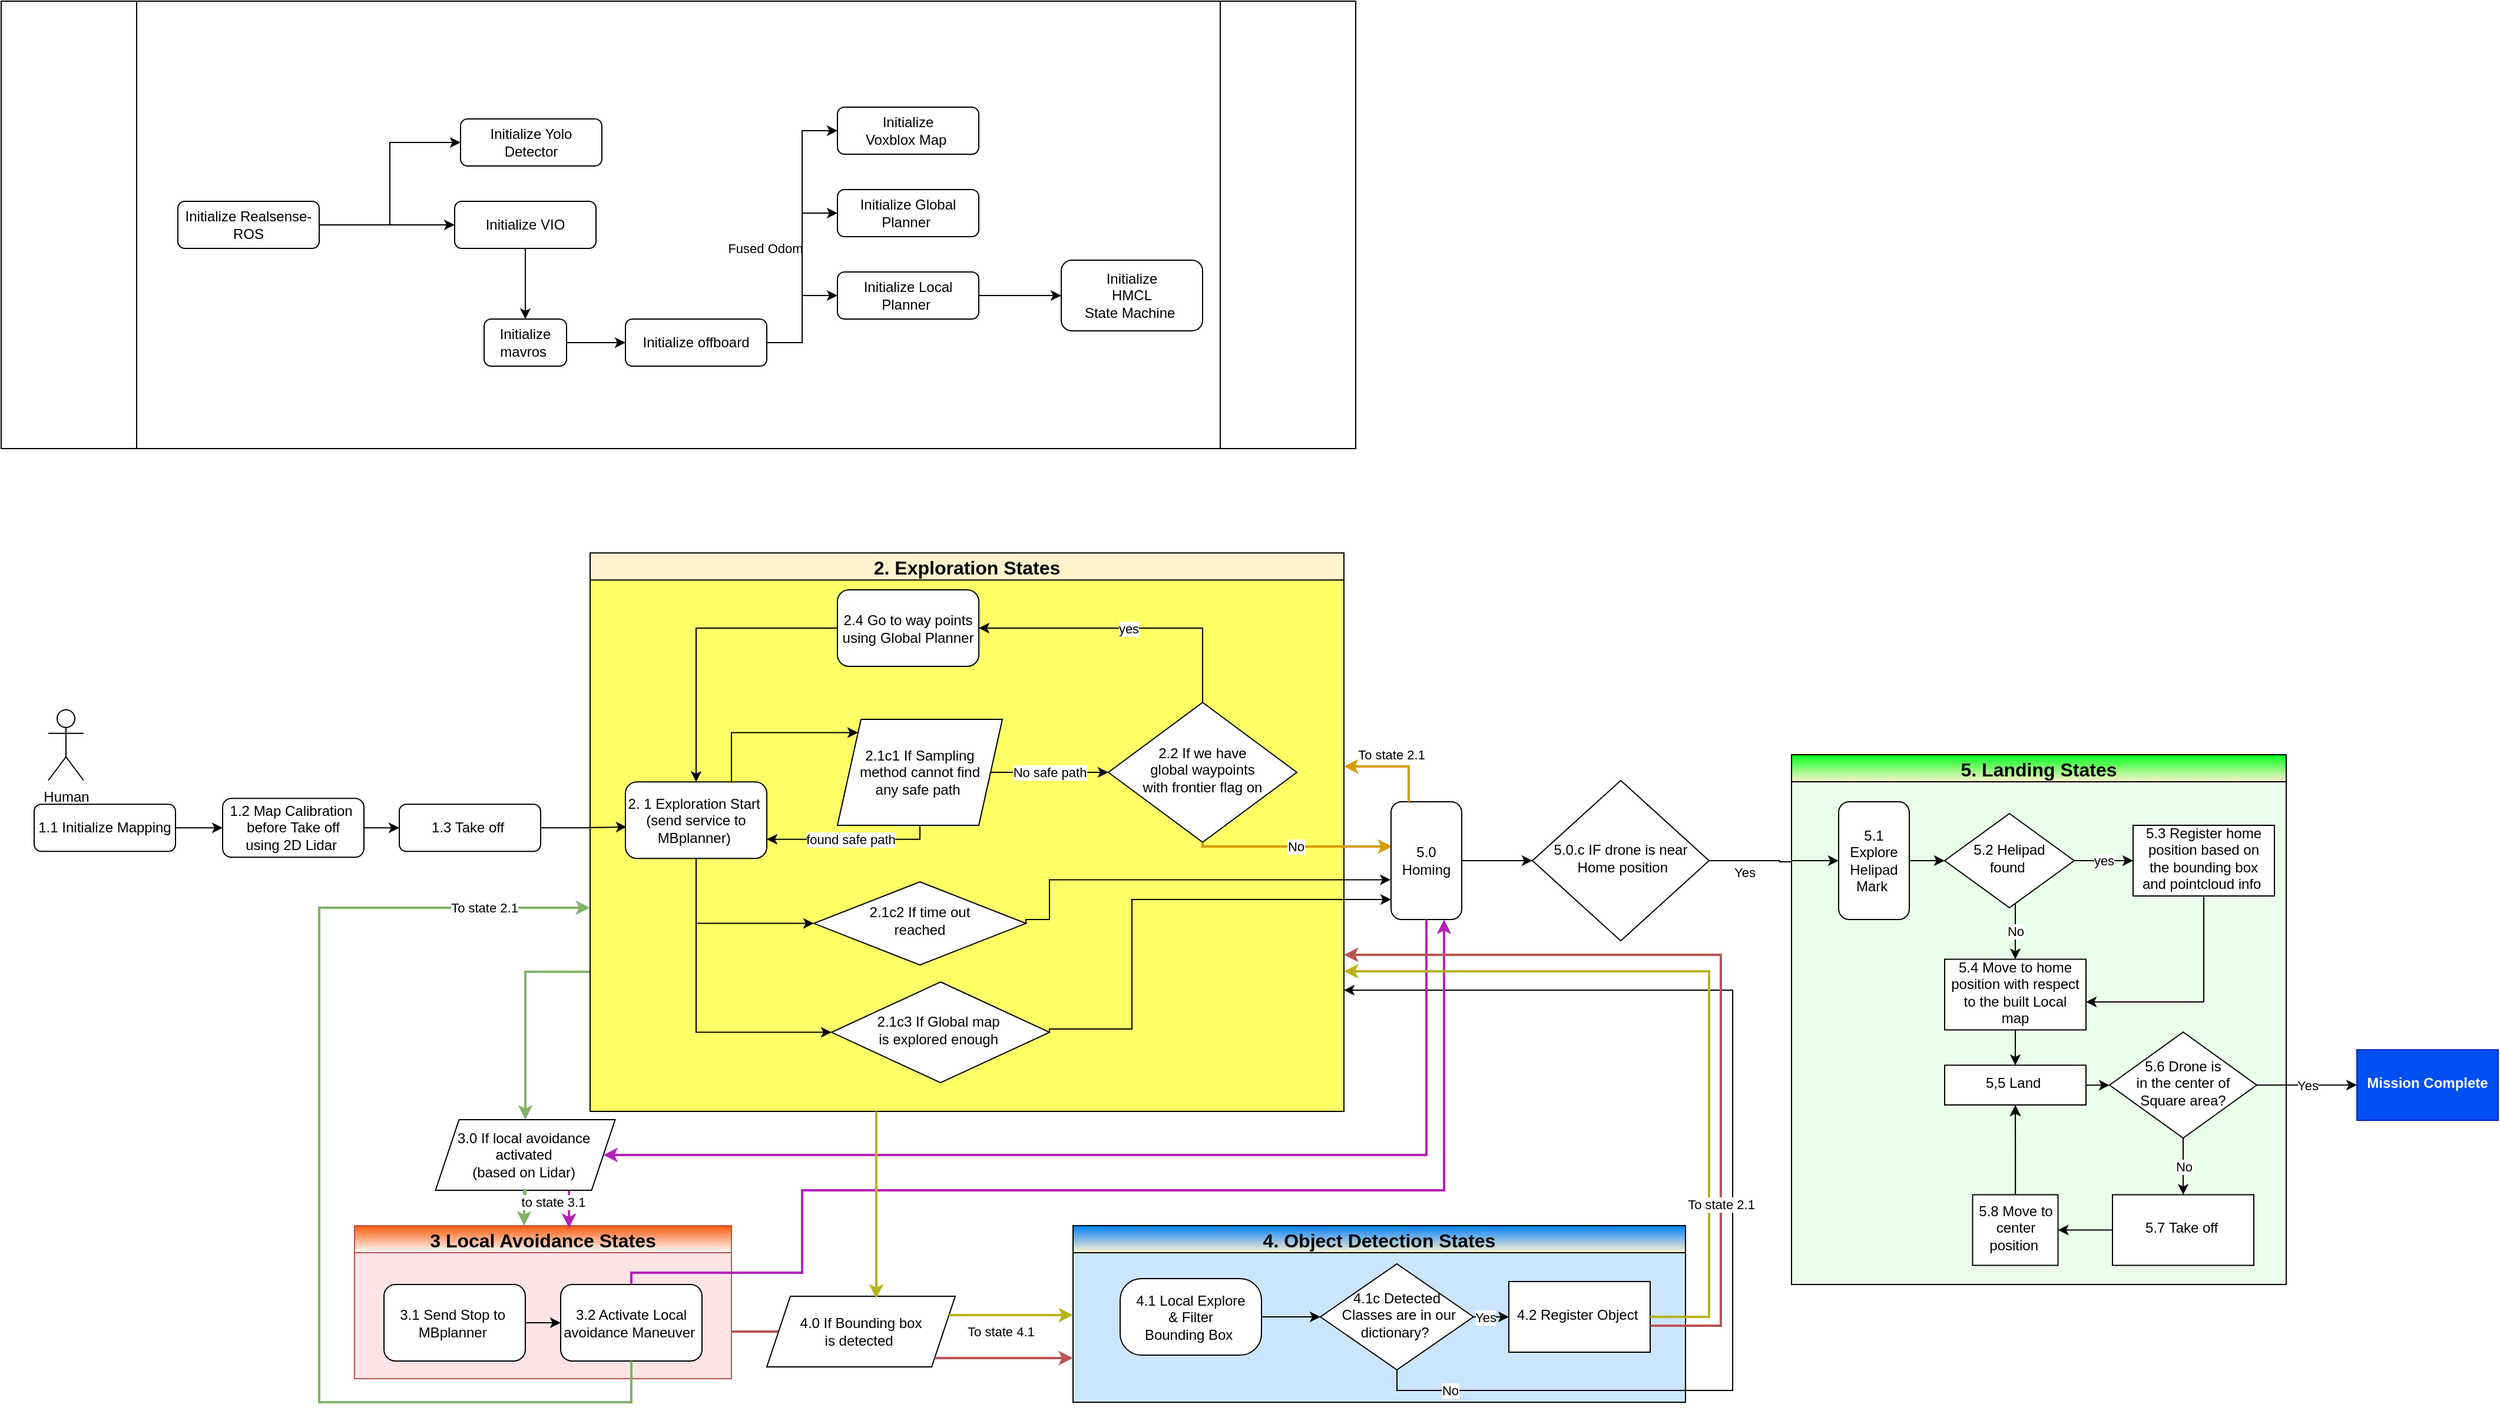 <mxfile version="14.9.6" type="github" pages="2"><diagram id="YP_X03uKDhq77qbSI9Md" name="Page-1"><mxGraphModel dx="3560" dy="1612" grid="1" gridSize="10" guides="1" tooltips="1" connect="1" arrows="1" fold="1" page="1" pageScale="1" pageWidth="850" pageHeight="1100" math="0" shadow="0"><root><mxCell id="0"/><mxCell id="1" parent="0"/><mxCell id="ZLWQI-Lxt32tvb7VopW6-1" value="3 Local Avoidance States" style="swimlane;rounded=0;swimlaneFillColor=#FFE3E6;strokeColor=#b85450;gradientColor=#ffffff;fillColor=#F8590A;fontSize=16;" vertex="1" parent="1"><mxGeometry x="150" y="1700" width="320" height="130" as="geometry"/></mxCell><mxCell id="ZLWQI-Lxt32tvb7VopW6-2" value="" style="edgeStyle=orthogonalEdgeStyle;rounded=0;orthogonalLoop=1;jettySize=auto;html=1;" edge="1" parent="ZLWQI-Lxt32tvb7VopW6-1" source="ZLWQI-Lxt32tvb7VopW6-3" target="ZLWQI-Lxt32tvb7VopW6-4"><mxGeometry relative="1" as="geometry"/></mxCell><mxCell id="ZLWQI-Lxt32tvb7VopW6-3" value="3.1 Send Stop to&amp;nbsp;&lt;br&gt;MBplanner&amp;nbsp;" style="rounded=1;whiteSpace=wrap;html=1;fontSize=12;glass=0;strokeWidth=1;shadow=0;" vertex="1" parent="ZLWQI-Lxt32tvb7VopW6-1"><mxGeometry x="25" y="50.0" width="120" height="65" as="geometry"/></mxCell><mxCell id="ZLWQI-Lxt32tvb7VopW6-4" value="3.2 Activate Local avoidance Maneuver&amp;nbsp;" style="rounded=1;whiteSpace=wrap;html=1;fontSize=12;glass=0;strokeWidth=1;shadow=0;" vertex="1" parent="ZLWQI-Lxt32tvb7VopW6-1"><mxGeometry x="175" y="50.0" width="120" height="65" as="geometry"/></mxCell><mxCell id="ZLWQI-Lxt32tvb7VopW6-5" value="4. Object Detection States" style="swimlane;rounded=0;gradientColor=#FFF2CC;swimlaneFillColor=#CCE5FF;fillColor=#007FFF;fontSize=16;" vertex="1" parent="1"><mxGeometry x="760" y="1700" width="520" height="150" as="geometry"/></mxCell><mxCell id="ZLWQI-Lxt32tvb7VopW6-6" value="4.1c Detected&lt;br&gt;&amp;nbsp;Classes are in our dictionary?&amp;nbsp;" style="rhombus;whiteSpace=wrap;html=1;shadow=0;fontFamily=Helvetica;fontSize=12;align=center;strokeWidth=1;spacing=6;spacingTop=-4;" vertex="1" parent="ZLWQI-Lxt32tvb7VopW6-5"><mxGeometry x="210" y="32.5" width="130" height="90" as="geometry"/></mxCell><mxCell id="ZLWQI-Lxt32tvb7VopW6-7" value="" style="edgeStyle=orthogonalEdgeStyle;rounded=0;orthogonalLoop=1;jettySize=auto;html=1;" edge="1" parent="ZLWQI-Lxt32tvb7VopW6-5" source="ZLWQI-Lxt32tvb7VopW6-8" target="ZLWQI-Lxt32tvb7VopW6-6"><mxGeometry relative="1" as="geometry"/></mxCell><mxCell id="ZLWQI-Lxt32tvb7VopW6-8" value="4.1 Local Explore &lt;br&gt;&amp;amp; Filter&lt;br&gt;Bounding Box&amp;nbsp;" style="rounded=1;whiteSpace=wrap;html=1;fontSize=12;glass=0;strokeWidth=1;shadow=0;arcSize=28;" vertex="1" parent="ZLWQI-Lxt32tvb7VopW6-5"><mxGeometry x="40" y="45.0" width="120" height="65" as="geometry"/></mxCell><mxCell id="ZLWQI-Lxt32tvb7VopW6-9" value="4.2 Register Object&amp;nbsp;" style="whiteSpace=wrap;html=1;shadow=0;strokeWidth=1;spacing=6;spacingTop=-4;" vertex="1" parent="ZLWQI-Lxt32tvb7VopW6-5"><mxGeometry x="370" y="47.5" width="120" height="60" as="geometry"/></mxCell><mxCell id="ZLWQI-Lxt32tvb7VopW6-10" value="Yes" style="edgeStyle=orthogonalEdgeStyle;rounded=0;orthogonalLoop=1;jettySize=auto;html=1;" edge="1" parent="ZLWQI-Lxt32tvb7VopW6-5" source="ZLWQI-Lxt32tvb7VopW6-6" target="ZLWQI-Lxt32tvb7VopW6-9"><mxGeometry x="0.202" relative="1" as="geometry"><mxPoint as="offset"/></mxGeometry></mxCell><mxCell id="ZLWQI-Lxt32tvb7VopW6-11" value="No" style="edgeStyle=orthogonalEdgeStyle;rounded=0;orthogonalLoop=1;jettySize=auto;html=1;exitX=0.5;exitY=1;exitDx=0;exitDy=0;" edge="1" parent="ZLWQI-Lxt32tvb7VopW6-5" source="ZLWQI-Lxt32tvb7VopW6-6"><mxGeometry x="-0.872" relative="1" as="geometry"><mxPoint x="349.979" y="87.486" as="sourcePoint"/><mxPoint x="230" y="-200" as="targetPoint"/><Array as="points"><mxPoint x="275" y="140"/><mxPoint x="560" y="140"/><mxPoint x="560" y="-200"/></Array><mxPoint as="offset"/></mxGeometry></mxCell><mxCell id="ZLWQI-Lxt32tvb7VopW6-12" style="edgeStyle=orthogonalEdgeStyle;rounded=0;orthogonalLoop=1;jettySize=auto;html=1;exitX=0;exitY=0.75;exitDx=0;exitDy=0;entryX=0.5;entryY=0;entryDx=0;entryDy=0;gradientColor=#97d077;fillColor=#d5e8d4;strokeColor=#82b366;endSize=6;strokeWidth=2;" edge="1" parent="1" source="ZLWQI-Lxt32tvb7VopW6-13" target="ZLWQI-Lxt32tvb7VopW6-56"><mxGeometry relative="1" as="geometry"/></mxCell><mxCell id="ZLWQI-Lxt32tvb7VopW6-13" value="2. Exploration States" style="swimlane;rounded=0;fillColor=#FFF2CC;gradientColor=#FFF2CC;swimlaneFillColor=#FFFF66;fontSize=16;" vertex="1" parent="1"><mxGeometry x="350" y="1128.62" width="640" height="474.38" as="geometry"/></mxCell><mxCell id="ZLWQI-Lxt32tvb7VopW6-14" value="2.1c2 If time out &lt;br&gt;reached" style="rhombus;whiteSpace=wrap;html=1;shadow=0;fontFamily=Helvetica;fontSize=12;align=center;strokeWidth=1;spacing=6;spacingTop=-4;" vertex="1" parent="ZLWQI-Lxt32tvb7VopW6-13"><mxGeometry x="190" y="279.38" width="180" height="70.62" as="geometry"/></mxCell><mxCell id="ZLWQI-Lxt32tvb7VopW6-15" value="2.1c3 If Global map&amp;nbsp;&lt;br&gt;is explored enough&amp;nbsp;" style="rhombus;whiteSpace=wrap;html=1;shadow=0;fontFamily=Helvetica;fontSize=12;align=center;strokeWidth=1;spacing=6;spacingTop=-4;" vertex="1" parent="ZLWQI-Lxt32tvb7VopW6-13"><mxGeometry x="205" y="364.38" width="185" height="85.62" as="geometry"/></mxCell><mxCell id="ZLWQI-Lxt32tvb7VopW6-16" value="2.1c1 If Sampling &lt;br&gt;method cannot find &lt;br&gt;any safe path&amp;nbsp;" style="shape=parallelogram;perimeter=parallelogramPerimeter;whiteSpace=wrap;html=1;fixedSize=1;" vertex="1" parent="ZLWQI-Lxt32tvb7VopW6-13"><mxGeometry x="210" y="141.38" width="140" height="90" as="geometry"/></mxCell><mxCell id="ZLWQI-Lxt32tvb7VopW6-17" value="2.2 If we have &lt;br&gt;global waypoints &lt;br&gt;with frontier flag on" style="rhombus;whiteSpace=wrap;html=1;shadow=0;fontFamily=Helvetica;fontSize=12;align=center;strokeWidth=1;spacing=6;spacingTop=-4;" vertex="1" parent="ZLWQI-Lxt32tvb7VopW6-13"><mxGeometry x="440" y="127.01" width="160" height="118.75" as="geometry"/></mxCell><mxCell id="ZLWQI-Lxt32tvb7VopW6-18" value="No safe path" style="edgeStyle=orthogonalEdgeStyle;rounded=0;orthogonalLoop=1;jettySize=auto;html=1;entryX=0;entryY=0.5;entryDx=0;entryDy=0;" edge="1" parent="ZLWQI-Lxt32tvb7VopW6-13" source="ZLWQI-Lxt32tvb7VopW6-16" target="ZLWQI-Lxt32tvb7VopW6-17"><mxGeometry relative="1" as="geometry"><mxPoint x="430.0" y="226.88" as="targetPoint"/></mxGeometry></mxCell><mxCell id="ZLWQI-Lxt32tvb7VopW6-19" value="" style="shape=process;whiteSpace=wrap;html=1;backgroundOutline=1;" vertex="1" parent="1"><mxGeometry x="-150" y="660" width="1150" height="380" as="geometry"/></mxCell><mxCell id="ZLWQI-Lxt32tvb7VopW6-20" style="edgeStyle=orthogonalEdgeStyle;rounded=0;orthogonalLoop=1;jettySize=auto;html=1;" edge="1" parent="1" source="ZLWQI-Lxt32tvb7VopW6-21" target="ZLWQI-Lxt32tvb7VopW6-22"><mxGeometry relative="1" as="geometry"/></mxCell><mxCell id="ZLWQI-Lxt32tvb7VopW6-21" value="Initialize mavros&amp;nbsp;" style="rounded=1;whiteSpace=wrap;html=1;fontSize=12;glass=0;strokeWidth=1;shadow=0;" vertex="1" parent="1"><mxGeometry x="260" y="930" width="70" height="40" as="geometry"/></mxCell><mxCell id="ZLWQI-Lxt32tvb7VopW6-22" value="Initialize offboard" style="rounded=1;whiteSpace=wrap;html=1;fontSize=12;glass=0;strokeWidth=1;shadow=0;" vertex="1" parent="1"><mxGeometry x="380" y="930" width="120" height="40" as="geometry"/></mxCell><mxCell id="ZLWQI-Lxt32tvb7VopW6-23" value="" style="edgeStyle=orthogonalEdgeStyle;rounded=0;orthogonalLoop=1;jettySize=auto;html=1;exitX=1;exitY=0.5;exitDx=0;exitDy=0;entryX=0;entryY=0.5;entryDx=0;entryDy=0;" edge="1" parent="1" source="ZLWQI-Lxt32tvb7VopW6-22" target="ZLWQI-Lxt32tvb7VopW6-25"><mxGeometry relative="1" as="geometry"><mxPoint x="450.0" y="770" as="sourcePoint"/></mxGeometry></mxCell><mxCell id="ZLWQI-Lxt32tvb7VopW6-24" value="Fused Odom&amp;nbsp;" style="edgeLabel;html=1;align=center;verticalAlign=middle;resizable=0;points=[];" vertex="1" connectable="0" parent="ZLWQI-Lxt32tvb7VopW6-23"><mxGeometry x="-0.185" y="-1" relative="1" as="geometry"><mxPoint x="-31" y="-12" as="offset"/></mxGeometry></mxCell><mxCell id="ZLWQI-Lxt32tvb7VopW6-25" value="Initialize &lt;br&gt;Voxblox Map&amp;nbsp;" style="rounded=1;whiteSpace=wrap;html=1;fontSize=12;glass=0;strokeWidth=1;shadow=0;" vertex="1" parent="1"><mxGeometry x="560" y="750" width="120" height="40" as="geometry"/></mxCell><mxCell id="ZLWQI-Lxt32tvb7VopW6-26" value="Initialize Global Planner&amp;nbsp;" style="rounded=1;whiteSpace=wrap;html=1;fontSize=12;glass=0;strokeWidth=1;shadow=0;" vertex="1" parent="1"><mxGeometry x="560" y="820" width="120" height="40" as="geometry"/></mxCell><mxCell id="ZLWQI-Lxt32tvb7VopW6-27" value="Initialize Local Planner&amp;nbsp;" style="rounded=1;whiteSpace=wrap;html=1;fontSize=12;glass=0;strokeWidth=1;shadow=0;" vertex="1" parent="1"><mxGeometry x="560" y="890" width="120" height="40" as="geometry"/></mxCell><mxCell id="ZLWQI-Lxt32tvb7VopW6-28" value="Initialize Realsense-ROS" style="rounded=1;whiteSpace=wrap;html=1;fontSize=12;glass=0;strokeWidth=1;shadow=0;" vertex="1" parent="1"><mxGeometry y="830" width="120" height="40" as="geometry"/></mxCell><mxCell id="ZLWQI-Lxt32tvb7VopW6-29" value="" style="edgeStyle=orthogonalEdgeStyle;rounded=0;orthogonalLoop=1;jettySize=auto;html=1;exitX=1;exitY=0.5;exitDx=0;exitDy=0;entryX=0;entryY=0.5;entryDx=0;entryDy=0;" edge="1" parent="1" source="ZLWQI-Lxt32tvb7VopW6-22" target="ZLWQI-Lxt32tvb7VopW6-26"><mxGeometry relative="1" as="geometry"><mxPoint x="450.0" y="770" as="sourcePoint"/><mxPoint x="570" y="780" as="targetPoint"/></mxGeometry></mxCell><mxCell id="ZLWQI-Lxt32tvb7VopW6-30" value="" style="edgeStyle=orthogonalEdgeStyle;rounded=0;orthogonalLoop=1;jettySize=auto;html=1;entryX=0;entryY=0.5;entryDx=0;entryDy=0;" edge="1" parent="1" source="ZLWQI-Lxt32tvb7VopW6-22" target="ZLWQI-Lxt32tvb7VopW6-27"><mxGeometry relative="1" as="geometry"><mxPoint x="505" y="950" as="sourcePoint"/><mxPoint x="570" y="850" as="targetPoint"/></mxGeometry></mxCell><mxCell id="ZLWQI-Lxt32tvb7VopW6-31" style="edgeStyle=orthogonalEdgeStyle;rounded=0;orthogonalLoop=1;jettySize=auto;html=1;entryX=0;entryY=0.5;entryDx=0;entryDy=0;" edge="1" parent="1" source="ZLWQI-Lxt32tvb7VopW6-28" target="ZLWQI-Lxt32tvb7VopW6-32"><mxGeometry relative="1" as="geometry"><mxPoint x="120" y="850.0" as="sourcePoint"/><mxPoint x="210" y="850" as="targetPoint"/></mxGeometry></mxCell><mxCell id="ZLWQI-Lxt32tvb7VopW6-32" value="Initialize VIO" style="rounded=1;whiteSpace=wrap;html=1;fontSize=12;glass=0;strokeWidth=1;shadow=0;" vertex="1" parent="1"><mxGeometry x="235" y="830" width="120" height="40" as="geometry"/></mxCell><mxCell id="ZLWQI-Lxt32tvb7VopW6-33" value="Initialize Yolo Detector" style="rounded=1;whiteSpace=wrap;html=1;fontSize=12;glass=0;strokeWidth=1;shadow=0;" vertex="1" parent="1"><mxGeometry x="240" y="760" width="120" height="40" as="geometry"/></mxCell><mxCell id="ZLWQI-Lxt32tvb7VopW6-34" style="edgeStyle=orthogonalEdgeStyle;rounded=0;orthogonalLoop=1;jettySize=auto;html=1;exitX=1;exitY=0.5;exitDx=0;exitDy=0;entryX=0;entryY=0.5;entryDx=0;entryDy=0;" edge="1" parent="1" source="ZLWQI-Lxt32tvb7VopW6-28" target="ZLWQI-Lxt32tvb7VopW6-33"><mxGeometry relative="1" as="geometry"><mxPoint x="130" y="860.0" as="sourcePoint"/><mxPoint x="250" y="810" as="targetPoint"/></mxGeometry></mxCell><mxCell id="ZLWQI-Lxt32tvb7VopW6-35" style="edgeStyle=orthogonalEdgeStyle;rounded=0;orthogonalLoop=1;jettySize=auto;html=1;entryX=0.5;entryY=0;entryDx=0;entryDy=0;exitX=0.5;exitY=1;exitDx=0;exitDy=0;" edge="1" parent="1" source="ZLWQI-Lxt32tvb7VopW6-32" target="ZLWQI-Lxt32tvb7VopW6-21"><mxGeometry relative="1" as="geometry"><mxPoint x="460" y="873" as="sourcePoint"/><mxPoint x="420" y="960" as="targetPoint"/></mxGeometry></mxCell><mxCell id="ZLWQI-Lxt32tvb7VopW6-36" value="" style="edgeStyle=orthogonalEdgeStyle;rounded=0;orthogonalLoop=1;jettySize=auto;html=1;entryX=0;entryY=0.5;entryDx=0;entryDy=0;exitX=1;exitY=0.5;exitDx=0;exitDy=0;" edge="1" parent="1" source="ZLWQI-Lxt32tvb7VopW6-27" target="ZLWQI-Lxt32tvb7VopW6-37"><mxGeometry relative="1" as="geometry"><mxPoint x="770" y="850" as="sourcePoint"/><mxPoint x="860.0" y="860.0" as="targetPoint"/></mxGeometry></mxCell><mxCell id="ZLWQI-Lxt32tvb7VopW6-37" value="Initialize &lt;br&gt;HMCL &lt;br&gt;State Machine&amp;nbsp;" style="rounded=1;whiteSpace=wrap;html=1;fontSize=12;glass=0;strokeWidth=1;shadow=0;" vertex="1" parent="1"><mxGeometry x="750" y="880" width="120" height="60" as="geometry"/></mxCell><mxCell id="ZLWQI-Lxt32tvb7VopW6-38" value="" style="edgeStyle=orthogonalEdgeStyle;rounded=0;orthogonalLoop=1;jettySize=auto;html=1;" edge="1" parent="1" source="ZLWQI-Lxt32tvb7VopW6-39" target="ZLWQI-Lxt32tvb7VopW6-43"><mxGeometry relative="1" as="geometry"/></mxCell><mxCell id="ZLWQI-Lxt32tvb7VopW6-39" value="1.1 Initialize Mapping" style="rounded=1;whiteSpace=wrap;html=1;fontSize=12;glass=0;strokeWidth=1;shadow=0;" vertex="1" parent="1"><mxGeometry x="-122" y="1342.12" width="120" height="40" as="geometry"/></mxCell><mxCell id="ZLWQI-Lxt32tvb7VopW6-40" value="" style="edgeStyle=orthogonalEdgeStyle;rounded=0;orthogonalLoop=1;jettySize=auto;html=1;entryX=0.008;entryY=0.588;entryDx=0;entryDy=0;entryPerimeter=0;" edge="1" parent="1" source="ZLWQI-Lxt32tvb7VopW6-41" target="ZLWQI-Lxt32tvb7VopW6-45"><mxGeometry relative="1" as="geometry"/></mxCell><mxCell id="ZLWQI-Lxt32tvb7VopW6-41" value="1.3 Take off&amp;nbsp;" style="rounded=1;whiteSpace=wrap;html=1;fontSize=12;glass=0;strokeWidth=1;shadow=0;" vertex="1" parent="1"><mxGeometry x="188" y="1342.12" width="120" height="40" as="geometry"/></mxCell><mxCell id="ZLWQI-Lxt32tvb7VopW6-42" style="edgeStyle=orthogonalEdgeStyle;rounded=0;orthogonalLoop=1;jettySize=auto;html=1;entryX=0;entryY=0.5;entryDx=0;entryDy=0;" edge="1" parent="1" source="ZLWQI-Lxt32tvb7VopW6-43" target="ZLWQI-Lxt32tvb7VopW6-41"><mxGeometry relative="1" as="geometry"><mxPoint x="188" y="1362.12" as="targetPoint"/></mxGeometry></mxCell><mxCell id="ZLWQI-Lxt32tvb7VopW6-43" value="1.2 Map Calibration&amp;nbsp;&lt;br&gt;before Take off&lt;br&gt;using 2D Lidar&amp;nbsp;" style="rounded=1;whiteSpace=wrap;html=1;fontSize=12;glass=0;strokeWidth=1;shadow=0;" vertex="1" parent="1"><mxGeometry x="38" y="1337.12" width="120" height="50" as="geometry"/></mxCell><mxCell id="ZLWQI-Lxt32tvb7VopW6-44" value="" style="edgeStyle=orthogonalEdgeStyle;rounded=0;orthogonalLoop=1;jettySize=auto;html=1;entryX=0;entryY=0;entryDx=0;entryDy=0;exitX=0.75;exitY=0;exitDx=0;exitDy=0;" edge="1" parent="1" source="ZLWQI-Lxt32tvb7VopW6-45" target="ZLWQI-Lxt32tvb7VopW6-16"><mxGeometry relative="1" as="geometry"><mxPoint x="460.0" y="1432.5" as="targetPoint"/><Array as="points"><mxPoint x="470" y="1281"/></Array></mxGeometry></mxCell><mxCell id="ZLWQI-Lxt32tvb7VopW6-45" value="2. 1 Exploration Start&amp;nbsp;&lt;br&gt;(send service to MBplanner)&amp;nbsp;" style="rounded=1;whiteSpace=wrap;html=1;fontSize=12;glass=0;strokeWidth=1;shadow=0;" vertex="1" parent="1"><mxGeometry x="380" y="1323.12" width="120" height="65" as="geometry"/></mxCell><mxCell id="ZLWQI-Lxt32tvb7VopW6-46" value="yes" style="edgeStyle=orthogonalEdgeStyle;rounded=0;orthogonalLoop=1;jettySize=auto;html=1;entryX=1;entryY=0.5;entryDx=0;entryDy=0;" edge="1" parent="1" source="ZLWQI-Lxt32tvb7VopW6-17" target="ZLWQI-Lxt32tvb7VopW6-48"><mxGeometry relative="1" as="geometry"><Array as="points"><mxPoint x="870" y="1193"/></Array></mxGeometry></mxCell><mxCell id="ZLWQI-Lxt32tvb7VopW6-47" value="No" style="edgeStyle=orthogonalEdgeStyle;rounded=0;orthogonalLoop=1;jettySize=auto;html=1;entryX=0.017;entryY=0.38;entryDx=0;entryDy=0;exitX=0.5;exitY=1;exitDx=0;exitDy=0;entryPerimeter=0;gradientColor=#ffa500;fillColor=#ffcd28;strokeColor=#d79b00;strokeWidth=2;" edge="1" parent="1" source="ZLWQI-Lxt32tvb7VopW6-17" target="ZLWQI-Lxt32tvb7VopW6-52"><mxGeometry relative="1" as="geometry"><Array as="points"><mxPoint x="870" y="1378"/></Array></mxGeometry></mxCell><mxCell id="ZLWQI-Lxt32tvb7VopW6-48" value="2.4 Go to way points using Global Planner" style="rounded=1;whiteSpace=wrap;html=1;fontSize=12;glass=0;strokeWidth=1;shadow=0;" vertex="1" parent="1"><mxGeometry x="560" y="1160" width="120" height="65" as="geometry"/></mxCell><mxCell id="ZLWQI-Lxt32tvb7VopW6-49" value="" style="edgeStyle=orthogonalEdgeStyle;rounded=0;orthogonalLoop=1;jettySize=auto;html=1;exitX=0;exitY=0.5;exitDx=0;exitDy=0;" edge="1" parent="1" source="ZLWQI-Lxt32tvb7VopW6-48" target="ZLWQI-Lxt32tvb7VopW6-45"><mxGeometry relative="1" as="geometry"><mxPoint x="640.0" y="1275.31" as="sourcePoint"/><mxPoint x="580" y="1174.69" as="targetPoint"/></mxGeometry></mxCell><mxCell id="ZLWQI-Lxt32tvb7VopW6-50" value="" style="edgeStyle=orthogonalEdgeStyle;rounded=0;orthogonalLoop=1;jettySize=auto;html=1;exitX=0.5;exitY=1;exitDx=0;exitDy=0;entryX=0;entryY=0.5;entryDx=0;entryDy=0;" edge="1" parent="1" source="ZLWQI-Lxt32tvb7VopW6-45" target="ZLWQI-Lxt32tvb7VopW6-14"><mxGeometry relative="1" as="geometry"><mxPoint x="510" y="1365.62" as="sourcePoint"/><mxPoint x="520" y="1490" as="targetPoint"/></mxGeometry></mxCell><mxCell id="ZLWQI-Lxt32tvb7VopW6-51" style="edgeStyle=orthogonalEdgeStyle;rounded=0;orthogonalLoop=1;jettySize=auto;html=1;entryX=-0.006;entryY=0.662;entryDx=0;entryDy=0;entryPerimeter=0;exitX=1;exitY=0.5;exitDx=0;exitDy=0;" edge="1" parent="1" source="ZLWQI-Lxt32tvb7VopW6-14" target="ZLWQI-Lxt32tvb7VopW6-52"><mxGeometry relative="1" as="geometry"><Array as="points"><mxPoint x="720" y="1440"/><mxPoint x="740" y="1440"/><mxPoint x="740" y="1406"/></Array></mxGeometry></mxCell><mxCell id="ZLWQI-Lxt32tvb7VopW6-52" value="5.0 Homing" style="rounded=1;whiteSpace=wrap;html=1;fontSize=12;glass=0;strokeWidth=1;shadow=0;" vertex="1" parent="1"><mxGeometry x="1030" y="1340" width="60" height="100" as="geometry"/></mxCell><mxCell id="ZLWQI-Lxt32tvb7VopW6-53" value="To state 2.1" style="edgeStyle=orthogonalEdgeStyle;rounded=0;orthogonalLoop=1;jettySize=auto;html=1;exitX=0.5;exitY=1;exitDx=0;exitDy=0;gradientColor=#97d077;fillColor=#d5e8d4;strokeColor=#82b366;endSize=6;strokeWidth=2;" edge="1" parent="1" source="ZLWQI-Lxt32tvb7VopW6-4"><mxGeometry x="0.81" relative="1" as="geometry"><mxPoint x="575" y="1785" as="sourcePoint"/><mxPoint x="350" y="1430" as="targetPoint"/><Array as="points"><mxPoint x="385" y="1850"/><mxPoint x="120" y="1850"/><mxPoint x="120" y="1430"/><mxPoint x="350" y="1430"/></Array><mxPoint as="offset"/></mxGeometry></mxCell><mxCell id="ZLWQI-Lxt32tvb7VopW6-54" style="edgeStyle=orthogonalEdgeStyle;rounded=0;orthogonalLoop=1;jettySize=auto;html=1;entryX=0;entryY=0.5;entryDx=0;entryDy=0;strokeColor=#b85450;fillColor=#f8cecc;strokeWidth=2;" edge="1" parent="1" source="ZLWQI-Lxt32tvb7VopW6-1" target="ZLWQI-Lxt32tvb7VopW6-57"><mxGeometry relative="1" as="geometry"><Array as="points"><mxPoint x="520" y="1790"/><mxPoint x="520" y="1790"/></Array></mxGeometry></mxCell><mxCell id="ZLWQI-Lxt32tvb7VopW6-55" style="edgeStyle=orthogonalEdgeStyle;rounded=0;orthogonalLoop=1;jettySize=auto;html=1;fontSize=16;endSize=6;strokeWidth=2;exitX=0.75;exitY=1;exitDx=0;exitDy=0;entryX=0.569;entryY=0.015;entryDx=0;entryDy=0;entryPerimeter=0;strokeColor=#B321B8;" edge="1" parent="1" source="ZLWQI-Lxt32tvb7VopW6-56" target="ZLWQI-Lxt32tvb7VopW6-1"><mxGeometry relative="1" as="geometry"/></mxCell><mxCell id="ZLWQI-Lxt32tvb7VopW6-56" value="3.0 If local avoidance&amp;nbsp;&lt;br&gt;activated&amp;nbsp;&lt;br&gt;(based on Lidar)&amp;nbsp;" style="shape=parallelogram;perimeter=parallelogramPerimeter;whiteSpace=wrap;html=1;fixedSize=1;" vertex="1" parent="1"><mxGeometry x="218.75" y="1610" width="152.5" height="60" as="geometry"/></mxCell><mxCell id="ZLWQI-Lxt32tvb7VopW6-57" value="&lt;span&gt;4.0 If Bounding box&lt;/span&gt;&lt;br&gt;&lt;span&gt;is detected&amp;nbsp;&lt;/span&gt;" style="shape=parallelogram;perimeter=parallelogramPerimeter;whiteSpace=wrap;html=1;fixedSize=1;" vertex="1" parent="1"><mxGeometry x="500" y="1760" width="160" height="60" as="geometry"/></mxCell><mxCell id="ZLWQI-Lxt32tvb7VopW6-58" value="" style="edgeStyle=orthogonalEdgeStyle;rounded=0;orthogonalLoop=1;jettySize=auto;html=1;exitX=0.5;exitY=1;exitDx=0;exitDy=0;entryX=0;entryY=0.5;entryDx=0;entryDy=0;" edge="1" parent="1" source="ZLWQI-Lxt32tvb7VopW6-45" target="ZLWQI-Lxt32tvb7VopW6-15"><mxGeometry relative="1" as="geometry"><mxPoint x="450.0" y="1398.12" as="sourcePoint"/><mxPoint x="580" y="1450.31" as="targetPoint"/></mxGeometry></mxCell><mxCell id="ZLWQI-Lxt32tvb7VopW6-59" style="edgeStyle=orthogonalEdgeStyle;rounded=0;orthogonalLoop=1;jettySize=auto;html=1;exitX=1;exitY=0.5;exitDx=0;exitDy=0;entryX=0;entryY=0.83;entryDx=0;entryDy=0;entryPerimeter=0;" edge="1" parent="1" source="ZLWQI-Lxt32tvb7VopW6-15" target="ZLWQI-Lxt32tvb7VopW6-52"><mxGeometry relative="1" as="geometry"><mxPoint x="699.942" y="1450.276" as="sourcePoint"/><mxPoint x="1020" y="1430" as="targetPoint"/><Array as="points"><mxPoint x="740" y="1533"/><mxPoint x="810" y="1533"/><mxPoint x="810" y="1423"/></Array></mxGeometry></mxCell><mxCell id="ZLWQI-Lxt32tvb7VopW6-60" value="to state 3.1&amp;nbsp;" style="edgeStyle=orthogonalEdgeStyle;rounded=0;orthogonalLoop=1;jettySize=auto;html=1;exitX=0.5;exitY=1;exitDx=0;exitDy=0;gradientColor=#97d077;fillColor=#d5e8d4;strokeColor=#82b366;endSize=6;strokeWidth=2;" edge="1" parent="1"><mxGeometry x="-1" y="-25" relative="1" as="geometry"><mxPoint x="295" y="1680" as="sourcePoint"/><mxPoint x="294" y="1700" as="targetPoint"/><Array as="points"><mxPoint x="295" y="1670"/><mxPoint x="294" y="1670"/></Array><mxPoint as="offset"/></mxGeometry></mxCell><mxCell id="ZLWQI-Lxt32tvb7VopW6-61" style="edgeStyle=orthogonalEdgeStyle;rounded=0;orthogonalLoop=1;jettySize=auto;html=1;exitX=0.5;exitY=1;exitDx=0;exitDy=0;fillColor=#f5f5f5;endSize=6;strokeWidth=2;entryX=1;entryY=0.5;entryDx=0;entryDy=0;strokeColor=#B321B8;" edge="1" parent="1" source="ZLWQI-Lxt32tvb7VopW6-52" target="ZLWQI-Lxt32tvb7VopW6-56"><mxGeometry relative="1" as="geometry"><mxPoint x="356" y="1689.97" as="sourcePoint"/><mxPoint x="355.0" y="1709.97" as="targetPoint"/><Array as="points"><mxPoint x="1060" y="1640"/></Array></mxGeometry></mxCell><mxCell id="ZLWQI-Lxt32tvb7VopW6-62" style="edgeStyle=orthogonalEdgeStyle;rounded=0;orthogonalLoop=1;jettySize=auto;html=1;fillColor=#f5f5f5;endSize=6;strokeWidth=2;entryX=0.75;entryY=1;entryDx=0;entryDy=0;exitX=0.5;exitY=0;exitDx=0;exitDy=0;strokeColor=#B321B8;" edge="1" parent="1" source="ZLWQI-Lxt32tvb7VopW6-4" target="ZLWQI-Lxt32tvb7VopW6-52"><mxGeometry relative="1" as="geometry"><mxPoint x="1070" y="1450" as="sourcePoint"/><mxPoint x="950" y="1670" as="targetPoint"/><Array as="points"><mxPoint x="385" y="1740"/><mxPoint x="530" y="1740"/><mxPoint x="530" y="1670"/><mxPoint x="1075" y="1670"/></Array></mxGeometry></mxCell><mxCell id="ZLWQI-Lxt32tvb7VopW6-63" style="edgeStyle=orthogonalEdgeStyle;rounded=0;orthogonalLoop=1;jettySize=auto;html=1;fillColor=#d5e8d4;strokeWidth=2;strokeColor=#B8B21A;" edge="1" parent="1"><mxGeometry relative="1" as="geometry"><mxPoint x="593" y="1603" as="sourcePoint"/><mxPoint x="593" y="1762" as="targetPoint"/><Array as="points"><mxPoint x="593" y="1620"/><mxPoint x="593" y="1620"/></Array></mxGeometry></mxCell><mxCell id="ZLWQI-Lxt32tvb7VopW6-64" style="edgeStyle=orthogonalEdgeStyle;rounded=0;orthogonalLoop=1;jettySize=auto;html=1;strokeColor=#b85450;fillColor=#f8cecc;strokeWidth=2;entryX=0;entryY=0.75;entryDx=0;entryDy=0;" edge="1" parent="1" source="ZLWQI-Lxt32tvb7VopW6-57" target="ZLWQI-Lxt32tvb7VopW6-5"><mxGeometry relative="1" as="geometry"><mxPoint x="480" y="1800" as="sourcePoint"/><mxPoint x="710" y="1838" as="targetPoint"/><Array as="points"><mxPoint x="700" y="1813"/></Array></mxGeometry></mxCell><mxCell id="ZLWQI-Lxt32tvb7VopW6-65" value="To state 4.1&amp;nbsp;" style="edgeStyle=orthogonalEdgeStyle;rounded=0;orthogonalLoop=1;jettySize=auto;html=1;fillColor=#d5e8d4;exitX=1;exitY=0.25;exitDx=0;exitDy=0;strokeWidth=2;strokeColor=#B8B21A;" edge="1" parent="1" source="ZLWQI-Lxt32tvb7VopW6-57"><mxGeometry x="-0.139" y="-14" relative="1" as="geometry"><mxPoint x="646.667" y="1810" as="sourcePoint"/><mxPoint x="760" y="1776" as="targetPoint"/><Array as="points"><mxPoint x="720" y="1776"/><mxPoint x="720" y="1776"/></Array><mxPoint as="offset"/></mxGeometry></mxCell><mxCell id="ZLWQI-Lxt32tvb7VopW6-66" style="edgeStyle=orthogonalEdgeStyle;rounded=0;orthogonalLoop=1;jettySize=auto;html=1;exitX=1;exitY=0.5;exitDx=0;exitDy=0;entryX=0;entryY=0.5;entryDx=0;entryDy=0;" edge="1" parent="1" source="ZLWQI-Lxt32tvb7VopW6-52" target="ZLWQI-Lxt32tvb7VopW6-86"><mxGeometry relative="1" as="geometry"><mxPoint x="1170" y="1354.11" as="sourcePoint"/><mxPoint x="1165" y="1300" as="targetPoint"/><Array as="points"><mxPoint x="1140" y="1390"/><mxPoint x="1140" y="1390"/></Array></mxGeometry></mxCell><mxCell id="ZLWQI-Lxt32tvb7VopW6-67" value="5. Landing States" style="swimlane;rounded=0;gradientColor=#FFF2CC;swimlaneFillColor=#EAFFE9;fillColor=#00FF1A;fontSize=16;" vertex="1" parent="1"><mxGeometry x="1370" y="1300" width="420" height="450" as="geometry"/></mxCell><mxCell id="ZLWQI-Lxt32tvb7VopW6-68" style="edgeStyle=orthogonalEdgeStyle;rounded=0;orthogonalLoop=1;jettySize=auto;html=1;entryX=0;entryY=0.5;entryDx=0;entryDy=0;endSize=6;strokeWidth=1;" edge="1" parent="ZLWQI-Lxt32tvb7VopW6-67" source="ZLWQI-Lxt32tvb7VopW6-69" target="ZLWQI-Lxt32tvb7VopW6-72"><mxGeometry relative="1" as="geometry"/></mxCell><mxCell id="ZLWQI-Lxt32tvb7VopW6-69" value="5.1 Explore Helipad Mark&amp;nbsp;" style="rounded=1;whiteSpace=wrap;html=1;fontSize=12;glass=0;strokeWidth=1;shadow=0;" vertex="1" parent="ZLWQI-Lxt32tvb7VopW6-67"><mxGeometry x="40" y="40" width="60" height="100" as="geometry"/></mxCell><mxCell id="ZLWQI-Lxt32tvb7VopW6-70" value="No" style="edgeStyle=orthogonalEdgeStyle;rounded=0;orthogonalLoop=1;jettySize=auto;html=1;endSize=6;strokeColor=#000000;strokeWidth=1;" edge="1" parent="ZLWQI-Lxt32tvb7VopW6-67" source="ZLWQI-Lxt32tvb7VopW6-72" target="ZLWQI-Lxt32tvb7VopW6-74"><mxGeometry relative="1" as="geometry"><Array as="points"><mxPoint x="190" y="140"/><mxPoint x="190" y="140"/></Array></mxGeometry></mxCell><mxCell id="ZLWQI-Lxt32tvb7VopW6-71" value="yes" style="edgeStyle=orthogonalEdgeStyle;rounded=0;orthogonalLoop=1;jettySize=auto;html=1;endSize=6;strokeColor=#000000;strokeWidth=1;" edge="1" parent="ZLWQI-Lxt32tvb7VopW6-67" source="ZLWQI-Lxt32tvb7VopW6-72" target="ZLWQI-Lxt32tvb7VopW6-85"><mxGeometry relative="1" as="geometry"/></mxCell><mxCell id="ZLWQI-Lxt32tvb7VopW6-72" value="5.2 Helipad &lt;br&gt;found&amp;nbsp;" style="rhombus;whiteSpace=wrap;html=1;shadow=0;fontFamily=Helvetica;fontSize=12;align=center;strokeWidth=1;spacing=6;spacingTop=-4;" vertex="1" parent="ZLWQI-Lxt32tvb7VopW6-67"><mxGeometry x="130" y="50" width="110" height="80" as="geometry"/></mxCell><mxCell id="ZLWQI-Lxt32tvb7VopW6-73" value="" style="edgeStyle=orthogonalEdgeStyle;rounded=0;orthogonalLoop=1;jettySize=auto;html=1;endSize=6;strokeColor=#000000;strokeWidth=1;" edge="1" parent="ZLWQI-Lxt32tvb7VopW6-67" source="ZLWQI-Lxt32tvb7VopW6-74" target="ZLWQI-Lxt32tvb7VopW6-76"><mxGeometry relative="1" as="geometry"/></mxCell><mxCell id="ZLWQI-Lxt32tvb7VopW6-74" value="5.4 Move to home position with respect to the built Local map" style="whiteSpace=wrap;html=1;shadow=0;strokeWidth=1;spacing=6;spacingTop=-4;" vertex="1" parent="ZLWQI-Lxt32tvb7VopW6-67"><mxGeometry x="130" y="173.75" width="120" height="60" as="geometry"/></mxCell><mxCell id="ZLWQI-Lxt32tvb7VopW6-75" value="" style="edgeStyle=orthogonalEdgeStyle;rounded=0;orthogonalLoop=1;jettySize=auto;html=1;endSize=6;strokeColor=#000000;strokeWidth=1;entryX=0;entryY=0.5;entryDx=0;entryDy=0;" edge="1" parent="ZLWQI-Lxt32tvb7VopW6-67" source="ZLWQI-Lxt32tvb7VopW6-76" target="ZLWQI-Lxt32tvb7VopW6-78"><mxGeometry relative="1" as="geometry"><mxPoint x="190" y="414.375" as="targetPoint"/></mxGeometry></mxCell><mxCell id="ZLWQI-Lxt32tvb7VopW6-76" value="5,5 Land&amp;nbsp;" style="whiteSpace=wrap;html=1;shadow=0;strokeWidth=1;spacing=6;spacingTop=-4;" vertex="1" parent="ZLWQI-Lxt32tvb7VopW6-67"><mxGeometry x="130" y="263.75" width="120" height="33.75" as="geometry"/></mxCell><mxCell id="ZLWQI-Lxt32tvb7VopW6-77" value="No" style="edgeStyle=orthogonalEdgeStyle;rounded=0;orthogonalLoop=1;jettySize=auto;html=1;endSize=6;strokeColor=#000000;strokeWidth=1;" edge="1" parent="ZLWQI-Lxt32tvb7VopW6-67" source="ZLWQI-Lxt32tvb7VopW6-78" target="ZLWQI-Lxt32tvb7VopW6-80"><mxGeometry relative="1" as="geometry"/></mxCell><mxCell id="ZLWQI-Lxt32tvb7VopW6-78" value="5.6 Drone is &lt;br&gt;in the center of&lt;br&gt;&amp;nbsp;Square area?&amp;nbsp;" style="rhombus;whiteSpace=wrap;html=1;shadow=0;fontFamily=Helvetica;fontSize=12;align=center;strokeWidth=1;spacing=6;spacingTop=-4;" vertex="1" parent="ZLWQI-Lxt32tvb7VopW6-67"><mxGeometry x="270" y="235.62" width="125" height="90" as="geometry"/></mxCell><mxCell id="ZLWQI-Lxt32tvb7VopW6-79" value="" style="edgeStyle=orthogonalEdgeStyle;rounded=0;orthogonalLoop=1;jettySize=auto;html=1;endSize=6;strokeColor=#000000;strokeWidth=1;" edge="1" parent="ZLWQI-Lxt32tvb7VopW6-67" source="ZLWQI-Lxt32tvb7VopW6-80" target="ZLWQI-Lxt32tvb7VopW6-83"><mxGeometry relative="1" as="geometry"/></mxCell><mxCell id="ZLWQI-Lxt32tvb7VopW6-80" value="5.7 Take off&amp;nbsp;" style="whiteSpace=wrap;html=1;shadow=0;strokeWidth=1;spacing=6;spacingTop=-4;" vertex="1" parent="ZLWQI-Lxt32tvb7VopW6-67"><mxGeometry x="272.5" y="373.75" width="120" height="60" as="geometry"/></mxCell><mxCell id="ZLWQI-Lxt32tvb7VopW6-81" value="" style="edgeStyle=orthogonalEdgeStyle;rounded=0;orthogonalLoop=1;jettySize=auto;html=1;endSize=6;strokeColor=#000000;strokeWidth=1;" edge="1" parent="ZLWQI-Lxt32tvb7VopW6-67" source="ZLWQI-Lxt32tvb7VopW6-83" target="ZLWQI-Lxt32tvb7VopW6-76"><mxGeometry relative="1" as="geometry"/></mxCell><mxCell id="ZLWQI-Lxt32tvb7VopW6-82" value="" style="edgeStyle=orthogonalEdgeStyle;rounded=0;orthogonalLoop=1;jettySize=auto;html=1;endSize=6;strokeColor=#000000;strokeWidth=1;" edge="1" parent="ZLWQI-Lxt32tvb7VopW6-67" source="ZLWQI-Lxt32tvb7VopW6-83"><mxGeometry relative="1" as="geometry"><mxPoint x="190" y="298" as="targetPoint"/></mxGeometry></mxCell><mxCell id="ZLWQI-Lxt32tvb7VopW6-83" value="5.8 Move to center position&amp;nbsp;" style="whiteSpace=wrap;html=1;shadow=0;strokeWidth=1;spacing=6;spacingTop=-4;" vertex="1" parent="ZLWQI-Lxt32tvb7VopW6-67"><mxGeometry x="153.75" y="373.75" width="72.5" height="60" as="geometry"/></mxCell><mxCell id="ZLWQI-Lxt32tvb7VopW6-84" style="edgeStyle=orthogonalEdgeStyle;rounded=0;orthogonalLoop=1;jettySize=auto;html=1;entryX=1;entryY=0.604;entryDx=0;entryDy=0;entryPerimeter=0;endSize=6;strokeColor=#000000;strokeWidth=1;" edge="1" parent="ZLWQI-Lxt32tvb7VopW6-67" source="ZLWQI-Lxt32tvb7VopW6-85" target="ZLWQI-Lxt32tvb7VopW6-74"><mxGeometry relative="1" as="geometry"><Array as="points"><mxPoint x="350" y="210"/></Array></mxGeometry></mxCell><mxCell id="ZLWQI-Lxt32tvb7VopW6-85" value="5.3 Register home position based on the bounding box and pointcloud info&amp;nbsp;" style="whiteSpace=wrap;html=1;shadow=0;strokeWidth=1;spacing=6;spacingTop=-4;" vertex="1" parent="ZLWQI-Lxt32tvb7VopW6-67"><mxGeometry x="290" y="60" width="120" height="60" as="geometry"/></mxCell><mxCell id="ZLWQI-Lxt32tvb7VopW6-86" value="5.0.c IF drone is near&lt;br&gt;&amp;nbsp;Home position" style="rhombus;whiteSpace=wrap;html=1;shadow=0;fontFamily=Helvetica;fontSize=12;align=center;strokeWidth=1;spacing=6;spacingTop=-4;" vertex="1" parent="1"><mxGeometry x="1150" y="1321.88" width="150" height="136.25" as="geometry"/></mxCell><mxCell id="ZLWQI-Lxt32tvb7VopW6-87" value="Yes" style="edgeStyle=orthogonalEdgeStyle;rounded=0;orthogonalLoop=1;jettySize=auto;html=1;exitX=1;exitY=0.5;exitDx=0;exitDy=0;" edge="1" parent="1" source="ZLWQI-Lxt32tvb7VopW6-86" target="ZLWQI-Lxt32tvb7VopW6-69"><mxGeometry x="-0.46" y="-10" relative="1" as="geometry"><mxPoint x="1070" y="1350" as="sourcePoint"/><mxPoint x="1410" y="1390" as="targetPoint"/><Array as="points"><mxPoint x="1360" y="1390"/><mxPoint x="1360" y="1391"/><mxPoint x="1370" y="1391"/><mxPoint x="1370" y="1390"/></Array><mxPoint as="offset"/></mxGeometry></mxCell><mxCell id="ZLWQI-Lxt32tvb7VopW6-88" value="Mission Complete" style="whiteSpace=wrap;html=1;shadow=0;strokeWidth=1;spacing=6;spacingTop=-4;fillColor=#0050ef;strokeColor=#001DBC;fontColor=#ffffff;fontStyle=1" vertex="1" parent="1"><mxGeometry x="1850" y="1550.62" width="120" height="60" as="geometry"/></mxCell><mxCell id="ZLWQI-Lxt32tvb7VopW6-89" value="Yes" style="edgeStyle=orthogonalEdgeStyle;rounded=0;orthogonalLoop=1;jettySize=auto;html=1;endSize=6;strokeColor=#000000;strokeWidth=1;" edge="1" parent="1" source="ZLWQI-Lxt32tvb7VopW6-78" target="ZLWQI-Lxt32tvb7VopW6-88"><mxGeometry relative="1" as="geometry"/></mxCell><mxCell id="ZLWQI-Lxt32tvb7VopW6-90" value="found safe path" style="edgeStyle=orthogonalEdgeStyle;rounded=0;orthogonalLoop=1;jettySize=auto;html=1;exitX=0.5;exitY=1;exitDx=0;exitDy=0;entryX=1;entryY=0.75;entryDx=0;entryDy=0;" edge="1" parent="1" source="ZLWQI-Lxt32tvb7VopW6-16" target="ZLWQI-Lxt32tvb7VopW6-45"><mxGeometry relative="1" as="geometry"><mxPoint x="700" y="1325" as="sourcePoint"/><mxPoint x="470" y="1410" as="targetPoint"/><Array as="points"><mxPoint x="630" y="1372"/></Array></mxGeometry></mxCell><mxCell id="ZLWQI-Lxt32tvb7VopW6-91" value="To state 2.1" style="edgeStyle=orthogonalEdgeStyle;rounded=0;orthogonalLoop=1;jettySize=auto;html=1;exitX=0.25;exitY=0;exitDx=0;exitDy=0;gradientColor=#ffa500;fillColor=#ffcd28;strokeColor=#d79b00;strokeWidth=2;" edge="1" parent="1" source="ZLWQI-Lxt32tvb7VopW6-52"><mxGeometry x="0.059" y="-10" relative="1" as="geometry"><mxPoint x="880" y="1384.38" as="sourcePoint"/><mxPoint x="990" y="1310" as="targetPoint"/><Array as="points"><mxPoint x="1045" y="1310"/></Array><mxPoint as="offset"/></mxGeometry></mxCell><mxCell id="ZLWQI-Lxt32tvb7VopW6-92" style="edgeStyle=orthogonalEdgeStyle;rounded=0;orthogonalLoop=1;jettySize=auto;html=1;strokeColor=#b85450;fillColor=#f8cecc;strokeWidth=2;exitX=1;exitY=0.625;exitDx=0;exitDy=0;exitPerimeter=0;" edge="1" parent="1" source="ZLWQI-Lxt32tvb7VopW6-9"><mxGeometry relative="1" as="geometry"><mxPoint x="656.333" y="1811" as="sourcePoint"/><mxPoint x="990" y="1470" as="targetPoint"/><Array as="points"><mxPoint x="1310" y="1785"/><mxPoint x="1310" y="1470"/></Array></mxGeometry></mxCell><mxCell id="ZLWQI-Lxt32tvb7VopW6-93" value="To state 2.1" style="edgeStyle=orthogonalEdgeStyle;rounded=0;orthogonalLoop=1;jettySize=auto;html=1;fillColor=#d5e8d4;exitX=1;exitY=0.5;exitDx=0;exitDy=0;strokeWidth=2;strokeColor=#B8B21A;" edge="1" parent="1" source="ZLWQI-Lxt32tvb7VopW6-9"><mxGeometry x="-0.554" y="-10" relative="1" as="geometry"><mxPoint x="646.667" y="1810" as="sourcePoint"/><mxPoint x="990" y="1484" as="targetPoint"/><Array as="points"><mxPoint x="1300" y="1777"/><mxPoint x="1300" y="1484"/></Array><mxPoint as="offset"/></mxGeometry></mxCell><mxCell id="ZLWQI-Lxt32tvb7VopW6-94" value="Human&lt;br&gt;" style="shape=umlActor;verticalLabelPosition=bottom;verticalAlign=top;html=1;outlineConnect=0;" vertex="1" parent="1"><mxGeometry x="-110" y="1261.88" width="30" height="60" as="geometry"/></mxCell></root></mxGraphModel></diagram><diagram id="V6DXCN6WwqXlXw45zuMc" name="Page-2"><mxGraphModel dx="2205" dy="-294" grid="1" gridSize="10" guides="1" tooltips="1" connect="1" arrows="1" fold="1" page="1" pageScale="1" pageWidth="850" pageHeight="1100" math="0" shadow="0"><root><mxCell id="WTFe4TiX_rw2n-5rdAPT-0"/><mxCell id="WTFe4TiX_rw2n-5rdAPT-1" parent="WTFe4TiX_rw2n-5rdAPT-0"/><mxCell id="i8xf3Gp8-5FaputEbswB-21" value="MAVROS" style="rounded=1;whiteSpace=wrap;html=1;fontSize=12;glass=0;strokeWidth=1;shadow=0;" vertex="1" parent="WTFe4TiX_rw2n-5rdAPT-1"><mxGeometry x="310" y="1662.61" width="120" height="42.12" as="geometry"/></mxCell><mxCell id="i8xf3Gp8-5FaputEbswB-22" style="edgeStyle=orthogonalEdgeStyle;rounded=0;orthogonalLoop=1;jettySize=auto;html=1;entryX=0;entryY=0.5;entryDx=0;entryDy=0;" edge="1" parent="WTFe4TiX_rw2n-5rdAPT-1" source="i8xf3Gp8-5FaputEbswB-23" target="i8xf3Gp8-5FaputEbswB-21"><mxGeometry relative="1" as="geometry"><mxPoint x="418" y="1834.62" as="targetPoint"/></mxGeometry></mxCell><mxCell id="i8xf3Gp8-5FaputEbswB-23" value="Map Calibration Tool" style="rounded=1;whiteSpace=wrap;html=1;fontSize=12;glass=0;strokeWidth=1;shadow=0;" vertex="1" parent="WTFe4TiX_rw2n-5rdAPT-1"><mxGeometry x="120" y="1647.5" width="120" height="50" as="geometry"/></mxCell><mxCell id="i8xf3Gp8-5FaputEbswB-2" value="Local Avoidance" style="rounded=1;whiteSpace=wrap;html=1;fontSize=12;glass=0;strokeWidth=1;shadow=0;" vertex="1" parent="WTFe4TiX_rw2n-5rdAPT-1"><mxGeometry x="1420" y="1640" width="120" height="65" as="geometry"/></mxCell><mxCell id="i8xf3Gp8-5FaputEbswB-75" value="MBplanner" style="rounded=1;whiteSpace=wrap;html=1;fontSize=12;glass=0;strokeWidth=1;shadow=0;" vertex="1" parent="WTFe4TiX_rw2n-5rdAPT-1"><mxGeometry x="490" y="1705.0" width="120" height="42.12" as="geometry"/></mxCell><mxCell id="i8xf3Gp8-5FaputEbswB-76" value="Global Planner" style="rounded=1;whiteSpace=wrap;html=1;fontSize=12;glass=0;strokeWidth=1;shadow=0;" vertex="1" parent="WTFe4TiX_rw2n-5rdAPT-1"><mxGeometry x="510" y="1581.63" width="120" height="42.12" as="geometry"/></mxCell><mxCell id="i8xf3Gp8-5FaputEbswB-7" value="Detector" style="rounded=1;whiteSpace=wrap;html=1;fontSize=12;glass=0;strokeWidth=1;shadow=0;arcSize=28;" vertex="1" parent="WTFe4TiX_rw2n-5rdAPT-1"><mxGeometry x="1250" y="1610.98" width="120" height="65" as="geometry"/></mxCell><mxCell id="i8xf3Gp8-5FaputEbswB-60" value="Landing Module" style="whiteSpace=wrap;html=1;shadow=0;strokeWidth=1;spacing=6;spacingTop=-4;" vertex="1" parent="WTFe4TiX_rw2n-5rdAPT-1"><mxGeometry x="1480" y="1550.87" width="120" height="28.37" as="geometry"/></mxCell><mxCell id="i8xf3Gp8-5FaputEbswB-85" value="Camera RGB" style="rounded=1;whiteSpace=wrap;html=1;fontSize=12;glass=0;strokeWidth=1;shadow=0;" vertex="1" parent="WTFe4TiX_rw2n-5rdAPT-1"><mxGeometry x="950" y="1510.98" width="120" height="50" as="geometry"/></mxCell><mxCell id="i8xf3Gp8-5FaputEbswB-86" value="Odom / IMU&amp;nbsp;" style="rounded=1;whiteSpace=wrap;html=1;fontSize=12;glass=0;strokeWidth=1;shadow=0;" vertex="1" parent="WTFe4TiX_rw2n-5rdAPT-1"><mxGeometry x="950" y="1610.98" width="120" height="50" as="geometry"/></mxCell><mxCell id="i8xf3Gp8-5FaputEbswB-87" value="Pointclouds" style="rounded=1;whiteSpace=wrap;html=1;fontSize=12;glass=0;strokeWidth=1;shadow=0;" vertex="1" parent="WTFe4TiX_rw2n-5rdAPT-1"><mxGeometry x="1140" y="1539.24" width="120" height="50" as="geometry"/></mxCell><mxCell id="i8xf3Gp8-5FaputEbswB-88" value="Pointclouds" style="rounded=1;whiteSpace=wrap;html=1;fontSize=12;glass=0;strokeWidth=1;shadow=0;" vertex="1" parent="WTFe4TiX_rw2n-5rdAPT-1"><mxGeometry x="1340" y="1780.98" width="120" height="50" as="geometry"/></mxCell><mxCell id="i8xf3Gp8-5FaputEbswB-89" value="Odom" style="rounded=1;whiteSpace=wrap;html=1;fontSize=12;glass=0;strokeWidth=1;shadow=0;" vertex="1" parent="WTFe4TiX_rw2n-5rdAPT-1"><mxGeometry x="1040" y="1680.98" width="120" height="50" as="geometry"/></mxCell><mxCell id="i8xf3Gp8-5FaputEbswB-95" style="edgeStyle=orthogonalEdgeStyle;rounded=0;orthogonalLoop=1;jettySize=auto;html=1;entryX=0.5;entryY=0;entryDx=0;entryDy=0;" edge="1" parent="WTFe4TiX_rw2n-5rdAPT-1" source="i8xf3Gp8-5FaputEbswB-90" target="i8xf3Gp8-5FaputEbswB-21"><mxGeometry relative="1" as="geometry"/></mxCell><mxCell id="i8xf3Gp8-5FaputEbswB-90" value="VIO" style="rounded=1;whiteSpace=wrap;html=1;fontSize=12;glass=0;strokeWidth=1;shadow=0;arcSize=28;" vertex="1" parent="WTFe4TiX_rw2n-5rdAPT-1"><mxGeometry x="310" y="1510" width="120" height="65" as="geometry"/></mxCell><mxCell id="i8xf3Gp8-5FaputEbswB-94" style="edgeStyle=orthogonalEdgeStyle;rounded=0;orthogonalLoop=1;jettySize=auto;html=1;entryX=0;entryY=0.5;entryDx=0;entryDy=0;" edge="1" parent="WTFe4TiX_rw2n-5rdAPT-1" source="i8xf3Gp8-5FaputEbswB-92" target="i8xf3Gp8-5FaputEbswB-90"><mxGeometry relative="1" as="geometry"/></mxCell><mxCell id="i8xf3Gp8-5FaputEbswB-92" value="Camera IR" style="rounded=1;whiteSpace=wrap;html=1;fontSize=12;glass=0;strokeWidth=1;shadow=0;" vertex="1" parent="WTFe4TiX_rw2n-5rdAPT-1"><mxGeometry x="70" y="1517.5" width="120" height="50" as="geometry"/></mxCell><mxCell id="i8xf3Gp8-5FaputEbswB-98" style="edgeStyle=orthogonalEdgeStyle;rounded=0;orthogonalLoop=1;jettySize=auto;html=1;" edge="1" parent="WTFe4TiX_rw2n-5rdAPT-1" source="i8xf3Gp8-5FaputEbswB-97" target="i8xf3Gp8-5FaputEbswB-76"><mxGeometry relative="1" as="geometry"><Array as="points"><mxPoint x="800" y="1603"/></Array></mxGeometry></mxCell><mxCell id="T_XuSv4BO0kPN19lpmZ2-75" value="send waypioint" style="edgeLabel;html=1;align=center;verticalAlign=middle;resizable=0;points=[];" vertex="1" connectable="0" parent="i8xf3Gp8-5FaputEbswB-98"><mxGeometry x="0.58" y="1" relative="1" as="geometry"><mxPoint as="offset"/></mxGeometry></mxCell><mxCell id="i8xf3Gp8-5FaputEbswB-97" value="State machine" style="rounded=1;whiteSpace=wrap;html=1;fontSize=12;glass=0;strokeWidth=1;shadow=0;arcSize=28;" vertex="1" parent="WTFe4TiX_rw2n-5rdAPT-1"><mxGeometry x="740" y="1675.98" width="120" height="65" as="geometry"/></mxCell><mxCell id="T_XuSv4BO0kPN19lpmZ2-0" value="3 Local Avoidance States" style="swimlane;rounded=0;swimlaneFillColor=#FFE3E6;strokeColor=#b85450;gradientColor=#ffffff;fillColor=#F8590A;fontSize=16;" vertex="1" parent="WTFe4TiX_rw2n-5rdAPT-1"><mxGeometry x="192" y="2441.38" width="320" height="130" as="geometry"/></mxCell><mxCell id="T_XuSv4BO0kPN19lpmZ2-1" value="" style="edgeStyle=orthogonalEdgeStyle;rounded=0;orthogonalLoop=1;jettySize=auto;html=1;" edge="1" parent="T_XuSv4BO0kPN19lpmZ2-0" source="T_XuSv4BO0kPN19lpmZ2-2" target="T_XuSv4BO0kPN19lpmZ2-3"><mxGeometry relative="1" as="geometry"/></mxCell><mxCell id="T_XuSv4BO0kPN19lpmZ2-2" value="3.1 Send Stop to&amp;nbsp;&lt;br&gt;MBplanner&amp;nbsp;" style="rounded=1;whiteSpace=wrap;html=1;fontSize=12;glass=0;strokeWidth=1;shadow=0;" vertex="1" parent="T_XuSv4BO0kPN19lpmZ2-0"><mxGeometry x="25" y="50.0" width="120" height="65" as="geometry"/></mxCell><mxCell id="T_XuSv4BO0kPN19lpmZ2-3" value="3.2 Activate Local avoidance Maneuver&amp;nbsp;" style="rounded=1;whiteSpace=wrap;html=1;fontSize=12;glass=0;strokeWidth=1;shadow=0;" vertex="1" parent="T_XuSv4BO0kPN19lpmZ2-0"><mxGeometry x="175" y="50.0" width="120" height="65" as="geometry"/></mxCell><mxCell id="T_XuSv4BO0kPN19lpmZ2-4" value="4. Object Detection States" style="swimlane;rounded=0;gradientColor=#FFF2CC;swimlaneFillColor=#CCE5FF;fillColor=#007FFF;fontSize=16;" vertex="1" parent="WTFe4TiX_rw2n-5rdAPT-1"><mxGeometry x="802" y="2441.38" width="520" height="150" as="geometry"/></mxCell><mxCell id="T_XuSv4BO0kPN19lpmZ2-5" value="4.1c Detected&lt;br&gt;&amp;nbsp;Classes are in our dictionary?&amp;nbsp;" style="rhombus;whiteSpace=wrap;html=1;shadow=0;fontFamily=Helvetica;fontSize=12;align=center;strokeWidth=1;spacing=6;spacingTop=-4;" vertex="1" parent="T_XuSv4BO0kPN19lpmZ2-4"><mxGeometry x="210" y="32.5" width="130" height="90" as="geometry"/></mxCell><mxCell id="T_XuSv4BO0kPN19lpmZ2-6" value="" style="edgeStyle=orthogonalEdgeStyle;rounded=0;orthogonalLoop=1;jettySize=auto;html=1;" edge="1" parent="T_XuSv4BO0kPN19lpmZ2-4" source="T_XuSv4BO0kPN19lpmZ2-7" target="T_XuSv4BO0kPN19lpmZ2-5"><mxGeometry relative="1" as="geometry"/></mxCell><mxCell id="T_XuSv4BO0kPN19lpmZ2-7" value="4.1 Local Explore &lt;br&gt;&amp;amp; Filter&lt;br&gt;Bounding Box&amp;nbsp;" style="rounded=1;whiteSpace=wrap;html=1;fontSize=12;glass=0;strokeWidth=1;shadow=0;arcSize=28;" vertex="1" parent="T_XuSv4BO0kPN19lpmZ2-4"><mxGeometry x="40" y="45.0" width="120" height="65" as="geometry"/></mxCell><mxCell id="T_XuSv4BO0kPN19lpmZ2-8" value="4.2 Register Object&amp;nbsp;" style="whiteSpace=wrap;html=1;shadow=0;strokeWidth=1;spacing=6;spacingTop=-4;" vertex="1" parent="T_XuSv4BO0kPN19lpmZ2-4"><mxGeometry x="370" y="47.5" width="120" height="60" as="geometry"/></mxCell><mxCell id="T_XuSv4BO0kPN19lpmZ2-9" value="Yes" style="edgeStyle=orthogonalEdgeStyle;rounded=0;orthogonalLoop=1;jettySize=auto;html=1;" edge="1" parent="T_XuSv4BO0kPN19lpmZ2-4" source="T_XuSv4BO0kPN19lpmZ2-5" target="T_XuSv4BO0kPN19lpmZ2-8"><mxGeometry x="0.202" relative="1" as="geometry"><mxPoint as="offset"/></mxGeometry></mxCell><mxCell id="T_XuSv4BO0kPN19lpmZ2-10" value="No" style="edgeStyle=orthogonalEdgeStyle;rounded=0;orthogonalLoop=1;jettySize=auto;html=1;exitX=0.5;exitY=1;exitDx=0;exitDy=0;" edge="1" parent="T_XuSv4BO0kPN19lpmZ2-4" source="T_XuSv4BO0kPN19lpmZ2-5"><mxGeometry x="-0.872" relative="1" as="geometry"><mxPoint x="349.979" y="87.486" as="sourcePoint"/><mxPoint x="230" y="-200" as="targetPoint"/><Array as="points"><mxPoint x="275" y="140"/><mxPoint x="560" y="140"/><mxPoint x="560" y="-200"/></Array><mxPoint as="offset"/></mxGeometry></mxCell><mxCell id="T_XuSv4BO0kPN19lpmZ2-11" style="edgeStyle=orthogonalEdgeStyle;rounded=0;orthogonalLoop=1;jettySize=auto;html=1;exitX=0;exitY=0.75;exitDx=0;exitDy=0;entryX=0.5;entryY=0;entryDx=0;entryDy=0;gradientColor=#97d077;fillColor=#d5e8d4;strokeColor=#82b366;endSize=6;strokeWidth=2;" edge="1" parent="WTFe4TiX_rw2n-5rdAPT-1" source="T_XuSv4BO0kPN19lpmZ2-12" target="T_XuSv4BO0kPN19lpmZ2-36"><mxGeometry relative="1" as="geometry"/></mxCell><mxCell id="T_XuSv4BO0kPN19lpmZ2-12" value="2. Exploration States" style="swimlane;rounded=0;fillColor=#FFF2CC;gradientColor=#FFF2CC;swimlaneFillColor=#FFFF66;fontSize=16;" vertex="1" parent="WTFe4TiX_rw2n-5rdAPT-1"><mxGeometry x="392" y="1870.0" width="640" height="474.38" as="geometry"/></mxCell><mxCell id="T_XuSv4BO0kPN19lpmZ2-13" value="2.1c2 If time out &lt;br&gt;reached" style="rhombus;whiteSpace=wrap;html=1;shadow=0;fontFamily=Helvetica;fontSize=12;align=center;strokeWidth=1;spacing=6;spacingTop=-4;" vertex="1" parent="T_XuSv4BO0kPN19lpmZ2-12"><mxGeometry x="190" y="279.38" width="180" height="70.62" as="geometry"/></mxCell><mxCell id="T_XuSv4BO0kPN19lpmZ2-14" value="2.1c3 If Global map&amp;nbsp;&lt;br&gt;is explored enough&amp;nbsp;" style="rhombus;whiteSpace=wrap;html=1;shadow=0;fontFamily=Helvetica;fontSize=12;align=center;strokeWidth=1;spacing=6;spacingTop=-4;" vertex="1" parent="T_XuSv4BO0kPN19lpmZ2-12"><mxGeometry x="205" y="364.38" width="185" height="85.62" as="geometry"/></mxCell><mxCell id="T_XuSv4BO0kPN19lpmZ2-15" value="2.1c1 If Sampling &lt;br&gt;method cannot find &lt;br&gt;any safe path&amp;nbsp;" style="shape=parallelogram;perimeter=parallelogramPerimeter;whiteSpace=wrap;html=1;fixedSize=1;" vertex="1" parent="T_XuSv4BO0kPN19lpmZ2-12"><mxGeometry x="210" y="141.38" width="140" height="90" as="geometry"/></mxCell><mxCell id="T_XuSv4BO0kPN19lpmZ2-16" value="2.2 If we have &lt;br&gt;global waypoints &lt;br&gt;with frontier flag on" style="rhombus;whiteSpace=wrap;html=1;shadow=0;fontFamily=Helvetica;fontSize=12;align=center;strokeWidth=1;spacing=6;spacingTop=-4;" vertex="1" parent="T_XuSv4BO0kPN19lpmZ2-12"><mxGeometry x="440" y="127.01" width="160" height="118.75" as="geometry"/></mxCell><mxCell id="T_XuSv4BO0kPN19lpmZ2-17" value="No safe path" style="edgeStyle=orthogonalEdgeStyle;rounded=0;orthogonalLoop=1;jettySize=auto;html=1;entryX=0;entryY=0.5;entryDx=0;entryDy=0;" edge="1" parent="T_XuSv4BO0kPN19lpmZ2-12" source="T_XuSv4BO0kPN19lpmZ2-15" target="T_XuSv4BO0kPN19lpmZ2-16"><mxGeometry relative="1" as="geometry"><mxPoint x="430.0" y="226.88" as="targetPoint"/></mxGeometry></mxCell><mxCell id="T_XuSv4BO0kPN19lpmZ2-18" value="" style="edgeStyle=orthogonalEdgeStyle;rounded=0;orthogonalLoop=1;jettySize=auto;html=1;" edge="1" parent="WTFe4TiX_rw2n-5rdAPT-1" source="T_XuSv4BO0kPN19lpmZ2-19" target="T_XuSv4BO0kPN19lpmZ2-23"><mxGeometry relative="1" as="geometry"/></mxCell><mxCell id="T_XuSv4BO0kPN19lpmZ2-19" value="1.1 Initialize Mapping" style="rounded=1;whiteSpace=wrap;html=1;fontSize=12;glass=0;strokeWidth=1;shadow=0;" vertex="1" parent="WTFe4TiX_rw2n-5rdAPT-1"><mxGeometry x="-80" y="2083.5" width="120" height="40" as="geometry"/></mxCell><mxCell id="T_XuSv4BO0kPN19lpmZ2-20" value="" style="edgeStyle=orthogonalEdgeStyle;rounded=0;orthogonalLoop=1;jettySize=auto;html=1;entryX=0.008;entryY=0.588;entryDx=0;entryDy=0;entryPerimeter=0;" edge="1" parent="WTFe4TiX_rw2n-5rdAPT-1" source="T_XuSv4BO0kPN19lpmZ2-21" target="T_XuSv4BO0kPN19lpmZ2-25"><mxGeometry relative="1" as="geometry"/></mxCell><mxCell id="T_XuSv4BO0kPN19lpmZ2-21" value="1.3 Take off&amp;nbsp;" style="rounded=1;whiteSpace=wrap;html=1;fontSize=12;glass=0;strokeWidth=1;shadow=0;" vertex="1" parent="WTFe4TiX_rw2n-5rdAPT-1"><mxGeometry x="230" y="2083.5" width="120" height="40" as="geometry"/></mxCell><mxCell id="T_XuSv4BO0kPN19lpmZ2-22" style="edgeStyle=orthogonalEdgeStyle;rounded=0;orthogonalLoop=1;jettySize=auto;html=1;entryX=0;entryY=0.5;entryDx=0;entryDy=0;" edge="1" parent="WTFe4TiX_rw2n-5rdAPT-1" source="T_XuSv4BO0kPN19lpmZ2-23" target="T_XuSv4BO0kPN19lpmZ2-21"><mxGeometry relative="1" as="geometry"><mxPoint x="230" y="2103.5" as="targetPoint"/></mxGeometry></mxCell><mxCell id="T_XuSv4BO0kPN19lpmZ2-23" value="1.2 Map Calibration&amp;nbsp;&lt;br&gt;before Take off&lt;br&gt;using 2D Lidar&amp;nbsp;" style="rounded=1;whiteSpace=wrap;html=1;fontSize=12;glass=0;strokeWidth=1;shadow=0;" vertex="1" parent="WTFe4TiX_rw2n-5rdAPT-1"><mxGeometry x="80" y="2078.5" width="120" height="50" as="geometry"/></mxCell><mxCell id="T_XuSv4BO0kPN19lpmZ2-24" value="" style="edgeStyle=orthogonalEdgeStyle;rounded=0;orthogonalLoop=1;jettySize=auto;html=1;entryX=0;entryY=0;entryDx=0;entryDy=0;exitX=0.75;exitY=0;exitDx=0;exitDy=0;" edge="1" parent="WTFe4TiX_rw2n-5rdAPT-1" source="T_XuSv4BO0kPN19lpmZ2-25" target="T_XuSv4BO0kPN19lpmZ2-15"><mxGeometry relative="1" as="geometry"><mxPoint x="502.0" y="2173.88" as="targetPoint"/><Array as="points"><mxPoint x="512" y="2022.38"/></Array></mxGeometry></mxCell><mxCell id="T_XuSv4BO0kPN19lpmZ2-25" value="2. 1 Exploration Start&amp;nbsp;&lt;br&gt;(send service to MBplanner)&amp;nbsp;" style="rounded=1;whiteSpace=wrap;html=1;fontSize=12;glass=0;strokeWidth=1;shadow=0;" vertex="1" parent="WTFe4TiX_rw2n-5rdAPT-1"><mxGeometry x="422" y="2064.5" width="120" height="65" as="geometry"/></mxCell><mxCell id="T_XuSv4BO0kPN19lpmZ2-26" value="yes" style="edgeStyle=orthogonalEdgeStyle;rounded=0;orthogonalLoop=1;jettySize=auto;html=1;entryX=1;entryY=0.5;entryDx=0;entryDy=0;" edge="1" parent="WTFe4TiX_rw2n-5rdAPT-1" source="T_XuSv4BO0kPN19lpmZ2-16" target="T_XuSv4BO0kPN19lpmZ2-28"><mxGeometry relative="1" as="geometry"><Array as="points"><mxPoint x="912" y="1934.38"/></Array></mxGeometry></mxCell><mxCell id="T_XuSv4BO0kPN19lpmZ2-27" value="No" style="edgeStyle=orthogonalEdgeStyle;rounded=0;orthogonalLoop=1;jettySize=auto;html=1;entryX=0.017;entryY=0.38;entryDx=0;entryDy=0;exitX=0.5;exitY=1;exitDx=0;exitDy=0;entryPerimeter=0;gradientColor=#ffa500;fillColor=#ffcd28;strokeColor=#d79b00;strokeWidth=2;" edge="1" parent="WTFe4TiX_rw2n-5rdAPT-1" source="T_XuSv4BO0kPN19lpmZ2-16" target="T_XuSv4BO0kPN19lpmZ2-32"><mxGeometry relative="1" as="geometry"><Array as="points"><mxPoint x="912" y="2119.38"/></Array></mxGeometry></mxCell><mxCell id="T_XuSv4BO0kPN19lpmZ2-28" value="2.4 Go to way points using Global Planner" style="rounded=1;whiteSpace=wrap;html=1;fontSize=12;glass=0;strokeWidth=1;shadow=0;" vertex="1" parent="WTFe4TiX_rw2n-5rdAPT-1"><mxGeometry x="602" y="1901.38" width="120" height="65" as="geometry"/></mxCell><mxCell id="T_XuSv4BO0kPN19lpmZ2-29" value="" style="edgeStyle=orthogonalEdgeStyle;rounded=0;orthogonalLoop=1;jettySize=auto;html=1;exitX=0;exitY=0.5;exitDx=0;exitDy=0;" edge="1" parent="WTFe4TiX_rw2n-5rdAPT-1" source="T_XuSv4BO0kPN19lpmZ2-28" target="T_XuSv4BO0kPN19lpmZ2-25"><mxGeometry relative="1" as="geometry"><mxPoint x="682.0" y="2016.69" as="sourcePoint"/><mxPoint x="622" y="1916.07" as="targetPoint"/></mxGeometry></mxCell><mxCell id="T_XuSv4BO0kPN19lpmZ2-30" value="" style="edgeStyle=orthogonalEdgeStyle;rounded=0;orthogonalLoop=1;jettySize=auto;html=1;exitX=0.5;exitY=1;exitDx=0;exitDy=0;entryX=0;entryY=0.5;entryDx=0;entryDy=0;" edge="1" parent="WTFe4TiX_rw2n-5rdAPT-1" source="T_XuSv4BO0kPN19lpmZ2-25" target="T_XuSv4BO0kPN19lpmZ2-13"><mxGeometry relative="1" as="geometry"><mxPoint x="552" y="2107" as="sourcePoint"/><mxPoint x="562" y="2231.38" as="targetPoint"/></mxGeometry></mxCell><mxCell id="T_XuSv4BO0kPN19lpmZ2-31" style="edgeStyle=orthogonalEdgeStyle;rounded=0;orthogonalLoop=1;jettySize=auto;html=1;entryX=-0.006;entryY=0.662;entryDx=0;entryDy=0;entryPerimeter=0;exitX=1;exitY=0.5;exitDx=0;exitDy=0;" edge="1" parent="WTFe4TiX_rw2n-5rdAPT-1" source="T_XuSv4BO0kPN19lpmZ2-13" target="T_XuSv4BO0kPN19lpmZ2-32"><mxGeometry relative="1" as="geometry"><Array as="points"><mxPoint x="762" y="2181.38"/><mxPoint x="782" y="2181.38"/><mxPoint x="782" y="2147.38"/></Array></mxGeometry></mxCell><mxCell id="T_XuSv4BO0kPN19lpmZ2-32" value="5.0 Homing" style="rounded=1;whiteSpace=wrap;html=1;fontSize=12;glass=0;strokeWidth=1;shadow=0;" vertex="1" parent="WTFe4TiX_rw2n-5rdAPT-1"><mxGeometry x="1072" y="2081.38" width="60" height="100" as="geometry"/></mxCell><mxCell id="T_XuSv4BO0kPN19lpmZ2-33" value="To state 2.1" style="edgeStyle=orthogonalEdgeStyle;rounded=0;orthogonalLoop=1;jettySize=auto;html=1;exitX=0.5;exitY=1;exitDx=0;exitDy=0;gradientColor=#97d077;fillColor=#d5e8d4;strokeColor=#82b366;endSize=6;strokeWidth=2;" edge="1" parent="WTFe4TiX_rw2n-5rdAPT-1" source="T_XuSv4BO0kPN19lpmZ2-3"><mxGeometry x="0.81" relative="1" as="geometry"><mxPoint x="617" y="2526.38" as="sourcePoint"/><mxPoint x="392" y="2171.38" as="targetPoint"/><Array as="points"><mxPoint x="427" y="2591.38"/><mxPoint x="162" y="2591.38"/><mxPoint x="162" y="2171.38"/><mxPoint x="392" y="2171.38"/></Array><mxPoint as="offset"/></mxGeometry></mxCell><mxCell id="T_XuSv4BO0kPN19lpmZ2-34" style="edgeStyle=orthogonalEdgeStyle;rounded=0;orthogonalLoop=1;jettySize=auto;html=1;entryX=0;entryY=0.5;entryDx=0;entryDy=0;strokeColor=#b85450;fillColor=#f8cecc;strokeWidth=2;" edge="1" parent="WTFe4TiX_rw2n-5rdAPT-1" source="T_XuSv4BO0kPN19lpmZ2-0" target="T_XuSv4BO0kPN19lpmZ2-37"><mxGeometry relative="1" as="geometry"><Array as="points"><mxPoint x="562" y="2531.38"/><mxPoint x="562" y="2531.38"/></Array></mxGeometry></mxCell><mxCell id="T_XuSv4BO0kPN19lpmZ2-35" style="edgeStyle=orthogonalEdgeStyle;rounded=0;orthogonalLoop=1;jettySize=auto;html=1;fontSize=16;endSize=6;strokeWidth=2;exitX=0.75;exitY=1;exitDx=0;exitDy=0;entryX=0.569;entryY=0.015;entryDx=0;entryDy=0;entryPerimeter=0;strokeColor=#B321B8;" edge="1" parent="WTFe4TiX_rw2n-5rdAPT-1" source="T_XuSv4BO0kPN19lpmZ2-36" target="T_XuSv4BO0kPN19lpmZ2-0"><mxGeometry relative="1" as="geometry"/></mxCell><mxCell id="T_XuSv4BO0kPN19lpmZ2-36" value="3.0 If local avoidance&amp;nbsp;&lt;br&gt;activated&amp;nbsp;&lt;br&gt;(based on Lidar)&amp;nbsp;" style="shape=parallelogram;perimeter=parallelogramPerimeter;whiteSpace=wrap;html=1;fixedSize=1;" vertex="1" parent="WTFe4TiX_rw2n-5rdAPT-1"><mxGeometry x="260.75" y="2351.38" width="152.5" height="60" as="geometry"/></mxCell><mxCell id="T_XuSv4BO0kPN19lpmZ2-37" value="&lt;span&gt;4.0 If Bounding box&lt;/span&gt;&lt;br&gt;&lt;span&gt;is detected&amp;nbsp;&lt;/span&gt;" style="shape=parallelogram;perimeter=parallelogramPerimeter;whiteSpace=wrap;html=1;fixedSize=1;" vertex="1" parent="WTFe4TiX_rw2n-5rdAPT-1"><mxGeometry x="542" y="2501.38" width="160" height="60" as="geometry"/></mxCell><mxCell id="T_XuSv4BO0kPN19lpmZ2-38" value="" style="edgeStyle=orthogonalEdgeStyle;rounded=0;orthogonalLoop=1;jettySize=auto;html=1;exitX=0.5;exitY=1;exitDx=0;exitDy=0;entryX=0;entryY=0.5;entryDx=0;entryDy=0;" edge="1" parent="WTFe4TiX_rw2n-5rdAPT-1" source="T_XuSv4BO0kPN19lpmZ2-25" target="T_XuSv4BO0kPN19lpmZ2-14"><mxGeometry relative="1" as="geometry"><mxPoint x="492.0" y="2139.5" as="sourcePoint"/><mxPoint x="622" y="2191.69" as="targetPoint"/></mxGeometry></mxCell><mxCell id="T_XuSv4BO0kPN19lpmZ2-39" style="edgeStyle=orthogonalEdgeStyle;rounded=0;orthogonalLoop=1;jettySize=auto;html=1;exitX=1;exitY=0.5;exitDx=0;exitDy=0;entryX=0;entryY=0.83;entryDx=0;entryDy=0;entryPerimeter=0;" edge="1" parent="WTFe4TiX_rw2n-5rdAPT-1" source="T_XuSv4BO0kPN19lpmZ2-14" target="T_XuSv4BO0kPN19lpmZ2-32"><mxGeometry relative="1" as="geometry"><mxPoint x="741.942" y="2191.656" as="sourcePoint"/><mxPoint x="1062" y="2171.38" as="targetPoint"/><Array as="points"><mxPoint x="782" y="2274.38"/><mxPoint x="852" y="2274.38"/><mxPoint x="852" y="2164.38"/></Array></mxGeometry></mxCell><mxCell id="T_XuSv4BO0kPN19lpmZ2-40" value="to state 3.1&amp;nbsp;" style="edgeStyle=orthogonalEdgeStyle;rounded=0;orthogonalLoop=1;jettySize=auto;html=1;exitX=0.5;exitY=1;exitDx=0;exitDy=0;gradientColor=#97d077;fillColor=#d5e8d4;strokeColor=#82b366;endSize=6;strokeWidth=2;" edge="1" parent="WTFe4TiX_rw2n-5rdAPT-1"><mxGeometry x="-1" y="-25" relative="1" as="geometry"><mxPoint x="337" y="2421.38" as="sourcePoint"/><mxPoint x="336" y="2441.38" as="targetPoint"/><Array as="points"><mxPoint x="337" y="2411.38"/><mxPoint x="336" y="2411.38"/></Array><mxPoint as="offset"/></mxGeometry></mxCell><mxCell id="T_XuSv4BO0kPN19lpmZ2-41" style="edgeStyle=orthogonalEdgeStyle;rounded=0;orthogonalLoop=1;jettySize=auto;html=1;exitX=0.5;exitY=1;exitDx=0;exitDy=0;fillColor=#f5f5f5;endSize=6;strokeWidth=2;entryX=1;entryY=0.5;entryDx=0;entryDy=0;strokeColor=#B321B8;" edge="1" parent="WTFe4TiX_rw2n-5rdAPT-1" source="T_XuSv4BO0kPN19lpmZ2-32" target="T_XuSv4BO0kPN19lpmZ2-36"><mxGeometry relative="1" as="geometry"><mxPoint x="398" y="2431.35" as="sourcePoint"/><mxPoint x="397.0" y="2451.35" as="targetPoint"/><Array as="points"><mxPoint x="1102" y="2381.38"/></Array></mxGeometry></mxCell><mxCell id="T_XuSv4BO0kPN19lpmZ2-42" style="edgeStyle=orthogonalEdgeStyle;rounded=0;orthogonalLoop=1;jettySize=auto;html=1;fillColor=#f5f5f5;endSize=6;strokeWidth=2;entryX=0.75;entryY=1;entryDx=0;entryDy=0;exitX=0.5;exitY=0;exitDx=0;exitDy=0;strokeColor=#B321B8;" edge="1" parent="WTFe4TiX_rw2n-5rdAPT-1" source="T_XuSv4BO0kPN19lpmZ2-3" target="T_XuSv4BO0kPN19lpmZ2-32"><mxGeometry relative="1" as="geometry"><mxPoint x="1112" y="2191.38" as="sourcePoint"/><mxPoint x="992" y="2411.38" as="targetPoint"/><Array as="points"><mxPoint x="427" y="2481.38"/><mxPoint x="572" y="2481.38"/><mxPoint x="572" y="2411.38"/><mxPoint x="1117" y="2411.38"/></Array></mxGeometry></mxCell><mxCell id="T_XuSv4BO0kPN19lpmZ2-43" style="edgeStyle=orthogonalEdgeStyle;rounded=0;orthogonalLoop=1;jettySize=auto;html=1;fillColor=#d5e8d4;strokeWidth=2;strokeColor=#B8B21A;" edge="1" parent="WTFe4TiX_rw2n-5rdAPT-1"><mxGeometry relative="1" as="geometry"><mxPoint x="635" y="2344.38" as="sourcePoint"/><mxPoint x="635" y="2503.38" as="targetPoint"/><Array as="points"><mxPoint x="635" y="2361.38"/><mxPoint x="635" y="2361.38"/></Array></mxGeometry></mxCell><mxCell id="T_XuSv4BO0kPN19lpmZ2-44" style="edgeStyle=orthogonalEdgeStyle;rounded=0;orthogonalLoop=1;jettySize=auto;html=1;strokeColor=#b85450;fillColor=#f8cecc;strokeWidth=2;entryX=0;entryY=0.75;entryDx=0;entryDy=0;" edge="1" parent="WTFe4TiX_rw2n-5rdAPT-1" source="T_XuSv4BO0kPN19lpmZ2-37" target="T_XuSv4BO0kPN19lpmZ2-4"><mxGeometry relative="1" as="geometry"><mxPoint x="522" y="2541.38" as="sourcePoint"/><mxPoint x="752" y="2579.38" as="targetPoint"/><Array as="points"><mxPoint x="742" y="2554.38"/></Array></mxGeometry></mxCell><mxCell id="T_XuSv4BO0kPN19lpmZ2-45" value="To state 4.1&amp;nbsp;" style="edgeStyle=orthogonalEdgeStyle;rounded=0;orthogonalLoop=1;jettySize=auto;html=1;fillColor=#d5e8d4;exitX=1;exitY=0.25;exitDx=0;exitDy=0;strokeWidth=2;strokeColor=#B8B21A;" edge="1" parent="WTFe4TiX_rw2n-5rdAPT-1" source="T_XuSv4BO0kPN19lpmZ2-37"><mxGeometry x="-0.139" y="-14" relative="1" as="geometry"><mxPoint x="688.667" y="2551.38" as="sourcePoint"/><mxPoint x="802" y="2517.38" as="targetPoint"/><Array as="points"><mxPoint x="762" y="2517.38"/><mxPoint x="762" y="2517.38"/></Array><mxPoint as="offset"/></mxGeometry></mxCell><mxCell id="T_XuSv4BO0kPN19lpmZ2-46" style="edgeStyle=orthogonalEdgeStyle;rounded=0;orthogonalLoop=1;jettySize=auto;html=1;exitX=1;exitY=0.5;exitDx=0;exitDy=0;entryX=0;entryY=0.5;entryDx=0;entryDy=0;" edge="1" parent="WTFe4TiX_rw2n-5rdAPT-1" source="T_XuSv4BO0kPN19lpmZ2-32" target="T_XuSv4BO0kPN19lpmZ2-66"><mxGeometry relative="1" as="geometry"><mxPoint x="1212" y="2095.49" as="sourcePoint"/><mxPoint x="1207" y="2041.38" as="targetPoint"/><Array as="points"><mxPoint x="1182" y="2131.38"/><mxPoint x="1182" y="2131.38"/></Array></mxGeometry></mxCell><mxCell id="T_XuSv4BO0kPN19lpmZ2-47" value="5. Landing States" style="swimlane;rounded=0;gradientColor=#FFF2CC;swimlaneFillColor=#EAFFE9;fillColor=#00FF1A;fontSize=16;" vertex="1" parent="WTFe4TiX_rw2n-5rdAPT-1"><mxGeometry x="1412" y="2041.38" width="420" height="450" as="geometry"/></mxCell><mxCell id="T_XuSv4BO0kPN19lpmZ2-48" style="edgeStyle=orthogonalEdgeStyle;rounded=0;orthogonalLoop=1;jettySize=auto;html=1;entryX=0;entryY=0.5;entryDx=0;entryDy=0;endSize=6;strokeWidth=1;" edge="1" parent="T_XuSv4BO0kPN19lpmZ2-47" source="T_XuSv4BO0kPN19lpmZ2-49" target="T_XuSv4BO0kPN19lpmZ2-52"><mxGeometry relative="1" as="geometry"/></mxCell><mxCell id="T_XuSv4BO0kPN19lpmZ2-49" value="5.1 Explore Helipad Mark&amp;nbsp;" style="rounded=1;whiteSpace=wrap;html=1;fontSize=12;glass=0;strokeWidth=1;shadow=0;" vertex="1" parent="T_XuSv4BO0kPN19lpmZ2-47"><mxGeometry x="40" y="40" width="60" height="100" as="geometry"/></mxCell><mxCell id="T_XuSv4BO0kPN19lpmZ2-50" value="No" style="edgeStyle=orthogonalEdgeStyle;rounded=0;orthogonalLoop=1;jettySize=auto;html=1;endSize=6;strokeColor=#000000;strokeWidth=1;" edge="1" parent="T_XuSv4BO0kPN19lpmZ2-47" source="T_XuSv4BO0kPN19lpmZ2-52" target="T_XuSv4BO0kPN19lpmZ2-54"><mxGeometry relative="1" as="geometry"><Array as="points"><mxPoint x="190" y="140"/><mxPoint x="190" y="140"/></Array></mxGeometry></mxCell><mxCell id="T_XuSv4BO0kPN19lpmZ2-51" value="yes" style="edgeStyle=orthogonalEdgeStyle;rounded=0;orthogonalLoop=1;jettySize=auto;html=1;endSize=6;strokeColor=#000000;strokeWidth=1;" edge="1" parent="T_XuSv4BO0kPN19lpmZ2-47" source="T_XuSv4BO0kPN19lpmZ2-52" target="T_XuSv4BO0kPN19lpmZ2-65"><mxGeometry relative="1" as="geometry"/></mxCell><mxCell id="T_XuSv4BO0kPN19lpmZ2-52" value="5.2 Helipad &lt;br&gt;found&amp;nbsp;" style="rhombus;whiteSpace=wrap;html=1;shadow=0;fontFamily=Helvetica;fontSize=12;align=center;strokeWidth=1;spacing=6;spacingTop=-4;" vertex="1" parent="T_XuSv4BO0kPN19lpmZ2-47"><mxGeometry x="130" y="50" width="110" height="80" as="geometry"/></mxCell><mxCell id="T_XuSv4BO0kPN19lpmZ2-53" value="" style="edgeStyle=orthogonalEdgeStyle;rounded=0;orthogonalLoop=1;jettySize=auto;html=1;endSize=6;strokeColor=#000000;strokeWidth=1;" edge="1" parent="T_XuSv4BO0kPN19lpmZ2-47" source="T_XuSv4BO0kPN19lpmZ2-54" target="T_XuSv4BO0kPN19lpmZ2-56"><mxGeometry relative="1" as="geometry"/></mxCell><mxCell id="T_XuSv4BO0kPN19lpmZ2-54" value="5.4 Move to home position with respect to the built Local map" style="whiteSpace=wrap;html=1;shadow=0;strokeWidth=1;spacing=6;spacingTop=-4;" vertex="1" parent="T_XuSv4BO0kPN19lpmZ2-47"><mxGeometry x="130" y="173.75" width="120" height="60" as="geometry"/></mxCell><mxCell id="T_XuSv4BO0kPN19lpmZ2-55" value="" style="edgeStyle=orthogonalEdgeStyle;rounded=0;orthogonalLoop=1;jettySize=auto;html=1;endSize=6;strokeColor=#000000;strokeWidth=1;entryX=0;entryY=0.5;entryDx=0;entryDy=0;" edge="1" parent="T_XuSv4BO0kPN19lpmZ2-47" source="T_XuSv4BO0kPN19lpmZ2-56" target="T_XuSv4BO0kPN19lpmZ2-58"><mxGeometry relative="1" as="geometry"><mxPoint x="190" y="414.375" as="targetPoint"/></mxGeometry></mxCell><mxCell id="T_XuSv4BO0kPN19lpmZ2-56" value="5,5 Land&amp;nbsp;" style="whiteSpace=wrap;html=1;shadow=0;strokeWidth=1;spacing=6;spacingTop=-4;" vertex="1" parent="T_XuSv4BO0kPN19lpmZ2-47"><mxGeometry x="130" y="263.75" width="120" height="33.75" as="geometry"/></mxCell><mxCell id="T_XuSv4BO0kPN19lpmZ2-57" value="No" style="edgeStyle=orthogonalEdgeStyle;rounded=0;orthogonalLoop=1;jettySize=auto;html=1;endSize=6;strokeColor=#000000;strokeWidth=1;" edge="1" parent="T_XuSv4BO0kPN19lpmZ2-47" source="T_XuSv4BO0kPN19lpmZ2-58" target="T_XuSv4BO0kPN19lpmZ2-60"><mxGeometry relative="1" as="geometry"/></mxCell><mxCell id="T_XuSv4BO0kPN19lpmZ2-58" value="5.6 Drone is &lt;br&gt;in the center of&lt;br&gt;&amp;nbsp;Square area?&amp;nbsp;" style="rhombus;whiteSpace=wrap;html=1;shadow=0;fontFamily=Helvetica;fontSize=12;align=center;strokeWidth=1;spacing=6;spacingTop=-4;" vertex="1" parent="T_XuSv4BO0kPN19lpmZ2-47"><mxGeometry x="270" y="235.62" width="125" height="90" as="geometry"/></mxCell><mxCell id="T_XuSv4BO0kPN19lpmZ2-59" value="" style="edgeStyle=orthogonalEdgeStyle;rounded=0;orthogonalLoop=1;jettySize=auto;html=1;endSize=6;strokeColor=#000000;strokeWidth=1;" edge="1" parent="T_XuSv4BO0kPN19lpmZ2-47" source="T_XuSv4BO0kPN19lpmZ2-60" target="T_XuSv4BO0kPN19lpmZ2-63"><mxGeometry relative="1" as="geometry"/></mxCell><mxCell id="T_XuSv4BO0kPN19lpmZ2-60" value="5.7 Take off&amp;nbsp;" style="whiteSpace=wrap;html=1;shadow=0;strokeWidth=1;spacing=6;spacingTop=-4;" vertex="1" parent="T_XuSv4BO0kPN19lpmZ2-47"><mxGeometry x="272.5" y="373.75" width="120" height="60" as="geometry"/></mxCell><mxCell id="T_XuSv4BO0kPN19lpmZ2-61" value="" style="edgeStyle=orthogonalEdgeStyle;rounded=0;orthogonalLoop=1;jettySize=auto;html=1;endSize=6;strokeColor=#000000;strokeWidth=1;" edge="1" parent="T_XuSv4BO0kPN19lpmZ2-47" source="T_XuSv4BO0kPN19lpmZ2-63" target="T_XuSv4BO0kPN19lpmZ2-56"><mxGeometry relative="1" as="geometry"/></mxCell><mxCell id="T_XuSv4BO0kPN19lpmZ2-62" value="" style="edgeStyle=orthogonalEdgeStyle;rounded=0;orthogonalLoop=1;jettySize=auto;html=1;endSize=6;strokeColor=#000000;strokeWidth=1;" edge="1" parent="T_XuSv4BO0kPN19lpmZ2-47" source="T_XuSv4BO0kPN19lpmZ2-63"><mxGeometry relative="1" as="geometry"><mxPoint x="190" y="298" as="targetPoint"/></mxGeometry></mxCell><mxCell id="T_XuSv4BO0kPN19lpmZ2-63" value="5.8 Move to center position&amp;nbsp;" style="whiteSpace=wrap;html=1;shadow=0;strokeWidth=1;spacing=6;spacingTop=-4;" vertex="1" parent="T_XuSv4BO0kPN19lpmZ2-47"><mxGeometry x="153.75" y="373.75" width="72.5" height="60" as="geometry"/></mxCell><mxCell id="T_XuSv4BO0kPN19lpmZ2-64" style="edgeStyle=orthogonalEdgeStyle;rounded=0;orthogonalLoop=1;jettySize=auto;html=1;entryX=1;entryY=0.604;entryDx=0;entryDy=0;entryPerimeter=0;endSize=6;strokeColor=#000000;strokeWidth=1;" edge="1" parent="T_XuSv4BO0kPN19lpmZ2-47" source="T_XuSv4BO0kPN19lpmZ2-65" target="T_XuSv4BO0kPN19lpmZ2-54"><mxGeometry relative="1" as="geometry"><Array as="points"><mxPoint x="350" y="210"/></Array></mxGeometry></mxCell><mxCell id="T_XuSv4BO0kPN19lpmZ2-65" value="5.3 Register home position based on the bounding box and pointcloud info&amp;nbsp;" style="whiteSpace=wrap;html=1;shadow=0;strokeWidth=1;spacing=6;spacingTop=-4;" vertex="1" parent="T_XuSv4BO0kPN19lpmZ2-47"><mxGeometry x="290" y="60" width="120" height="60" as="geometry"/></mxCell><mxCell id="T_XuSv4BO0kPN19lpmZ2-66" value="5.0.c IF drone is near&lt;br&gt;&amp;nbsp;Home position" style="rhombus;whiteSpace=wrap;html=1;shadow=0;fontFamily=Helvetica;fontSize=12;align=center;strokeWidth=1;spacing=6;spacingTop=-4;" vertex="1" parent="WTFe4TiX_rw2n-5rdAPT-1"><mxGeometry x="1192" y="2063.26" width="150" height="136.25" as="geometry"/></mxCell><mxCell id="T_XuSv4BO0kPN19lpmZ2-67" value="Yes" style="edgeStyle=orthogonalEdgeStyle;rounded=0;orthogonalLoop=1;jettySize=auto;html=1;exitX=1;exitY=0.5;exitDx=0;exitDy=0;" edge="1" parent="WTFe4TiX_rw2n-5rdAPT-1" source="T_XuSv4BO0kPN19lpmZ2-66" target="T_XuSv4BO0kPN19lpmZ2-49"><mxGeometry x="-0.46" y="-10" relative="1" as="geometry"><mxPoint x="1112" y="2091.38" as="sourcePoint"/><mxPoint x="1452" y="2131.38" as="targetPoint"/><Array as="points"><mxPoint x="1402" y="2131.38"/><mxPoint x="1402" y="2132.38"/><mxPoint x="1412" y="2132.38"/><mxPoint x="1412" y="2131.38"/></Array><mxPoint as="offset"/></mxGeometry></mxCell><mxCell id="T_XuSv4BO0kPN19lpmZ2-68" value="Mission Complete" style="whiteSpace=wrap;html=1;shadow=0;strokeWidth=1;spacing=6;spacingTop=-4;fillColor=#0050ef;strokeColor=#001DBC;fontColor=#ffffff;fontStyle=1" vertex="1" parent="WTFe4TiX_rw2n-5rdAPT-1"><mxGeometry x="1892" y="2292" width="120" height="60" as="geometry"/></mxCell><mxCell id="T_XuSv4BO0kPN19lpmZ2-69" value="Yes" style="edgeStyle=orthogonalEdgeStyle;rounded=0;orthogonalLoop=1;jettySize=auto;html=1;endSize=6;strokeColor=#000000;strokeWidth=1;" edge="1" parent="WTFe4TiX_rw2n-5rdAPT-1" source="T_XuSv4BO0kPN19lpmZ2-58" target="T_XuSv4BO0kPN19lpmZ2-68"><mxGeometry relative="1" as="geometry"/></mxCell><mxCell id="T_XuSv4BO0kPN19lpmZ2-70" value="found safe path" style="edgeStyle=orthogonalEdgeStyle;rounded=0;orthogonalLoop=1;jettySize=auto;html=1;exitX=0.5;exitY=1;exitDx=0;exitDy=0;entryX=1;entryY=0.75;entryDx=0;entryDy=0;" edge="1" parent="WTFe4TiX_rw2n-5rdAPT-1" source="T_XuSv4BO0kPN19lpmZ2-15" target="T_XuSv4BO0kPN19lpmZ2-25"><mxGeometry relative="1" as="geometry"><mxPoint x="742" y="2066.38" as="sourcePoint"/><mxPoint x="512" y="2151.38" as="targetPoint"/><Array as="points"><mxPoint x="672" y="2113.38"/></Array></mxGeometry></mxCell><mxCell id="T_XuSv4BO0kPN19lpmZ2-71" value="To state 2.1" style="edgeStyle=orthogonalEdgeStyle;rounded=0;orthogonalLoop=1;jettySize=auto;html=1;exitX=0.25;exitY=0;exitDx=0;exitDy=0;gradientColor=#ffa500;fillColor=#ffcd28;strokeColor=#d79b00;strokeWidth=2;" edge="1" parent="WTFe4TiX_rw2n-5rdAPT-1" source="T_XuSv4BO0kPN19lpmZ2-32"><mxGeometry x="0.059" y="-10" relative="1" as="geometry"><mxPoint x="922" y="2125.76" as="sourcePoint"/><mxPoint x="1032" y="2051.38" as="targetPoint"/><Array as="points"><mxPoint x="1087" y="2051.38"/></Array><mxPoint as="offset"/></mxGeometry></mxCell><mxCell id="T_XuSv4BO0kPN19lpmZ2-72" style="edgeStyle=orthogonalEdgeStyle;rounded=0;orthogonalLoop=1;jettySize=auto;html=1;strokeColor=#b85450;fillColor=#f8cecc;strokeWidth=2;exitX=1;exitY=0.625;exitDx=0;exitDy=0;exitPerimeter=0;" edge="1" parent="WTFe4TiX_rw2n-5rdAPT-1" source="T_XuSv4BO0kPN19lpmZ2-8"><mxGeometry relative="1" as="geometry"><mxPoint x="698.333" y="2552.38" as="sourcePoint"/><mxPoint x="1032" y="2211.38" as="targetPoint"/><Array as="points"><mxPoint x="1352" y="2526.38"/><mxPoint x="1352" y="2211.38"/></Array></mxGeometry></mxCell><mxCell id="T_XuSv4BO0kPN19lpmZ2-73" value="To state 2.1" style="edgeStyle=orthogonalEdgeStyle;rounded=0;orthogonalLoop=1;jettySize=auto;html=1;fillColor=#d5e8d4;exitX=1;exitY=0.5;exitDx=0;exitDy=0;strokeWidth=2;strokeColor=#B8B21A;" edge="1" parent="WTFe4TiX_rw2n-5rdAPT-1" source="T_XuSv4BO0kPN19lpmZ2-8"><mxGeometry x="-0.554" y="-10" relative="1" as="geometry"><mxPoint x="688.667" y="2551.38" as="sourcePoint"/><mxPoint x="1032" y="2225.38" as="targetPoint"/><Array as="points"><mxPoint x="1342" y="2518.38"/><mxPoint x="1342" y="2225.38"/></Array><mxPoint as="offset"/></mxGeometry></mxCell><mxCell id="T_XuSv4BO0kPN19lpmZ2-74" value="Human&lt;br&gt;" style="shape=umlActor;verticalLabelPosition=bottom;verticalAlign=top;html=1;outlineConnect=0;" vertex="1" parent="WTFe4TiX_rw2n-5rdAPT-1"><mxGeometry x="-68" y="2003.26" width="30" height="60" as="geometry"/></mxCell></root></mxGraphModel></diagram></mxfile>